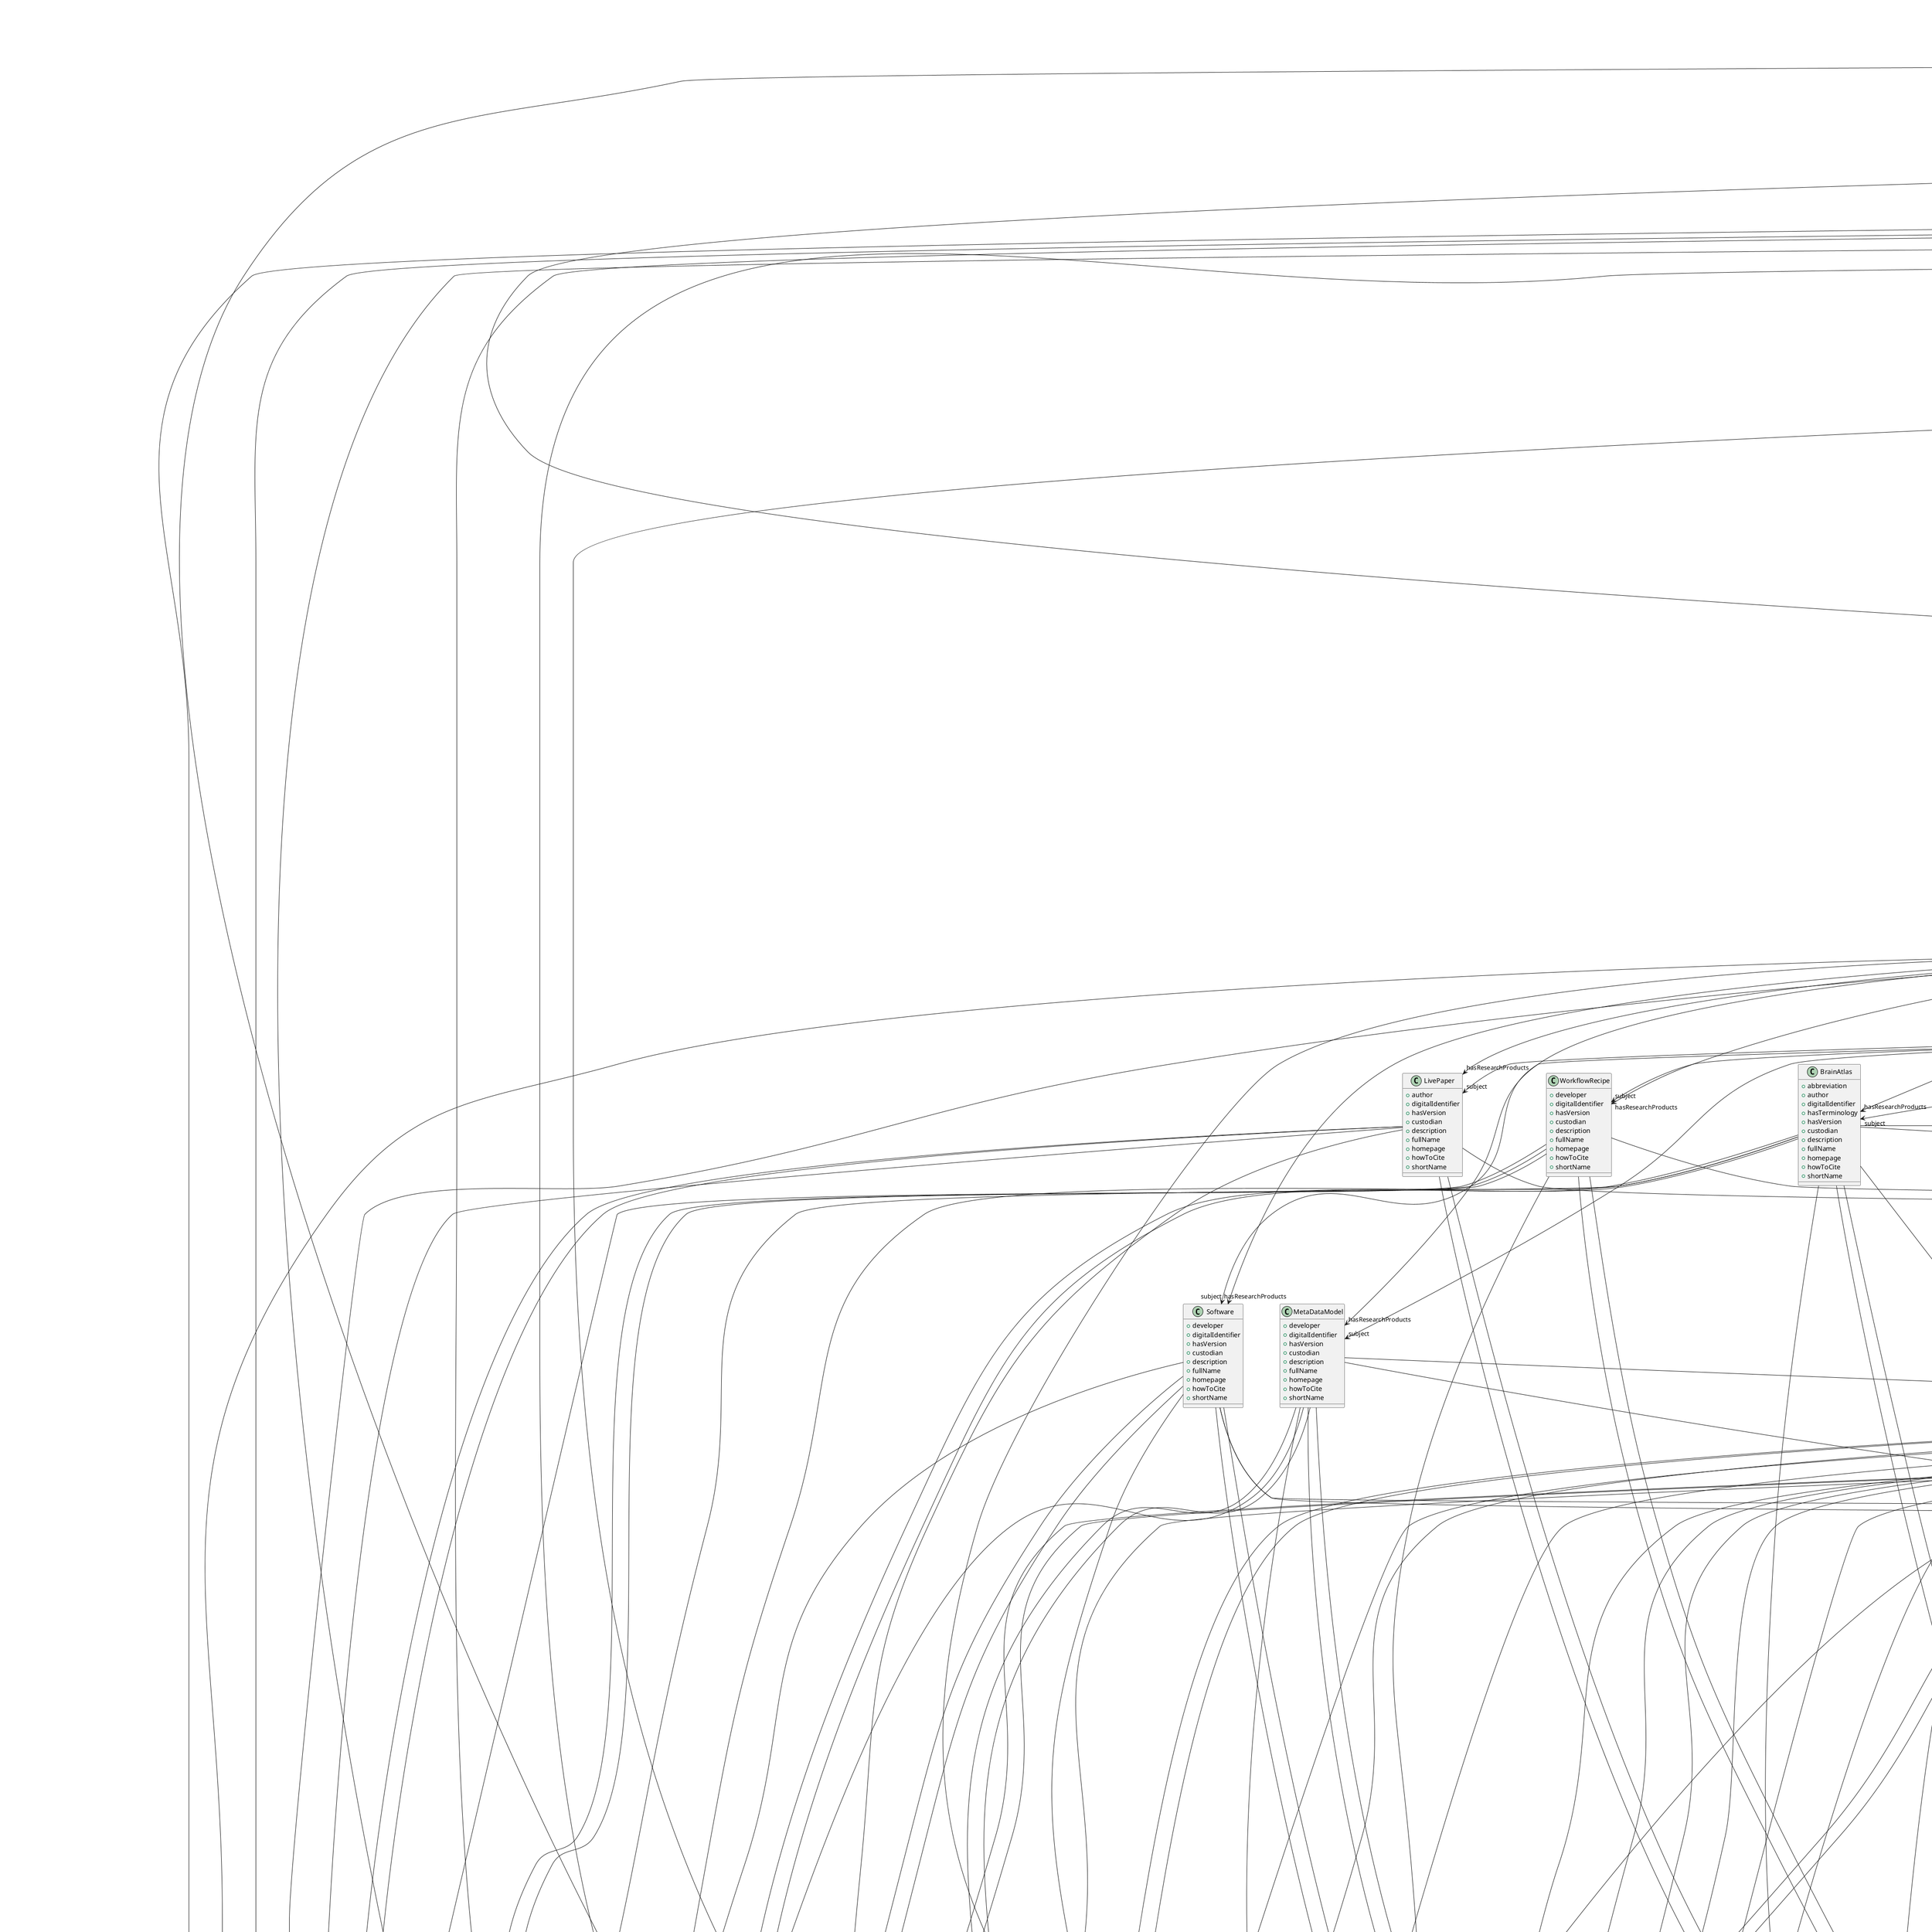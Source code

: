@startuml

class GeneticStrainType {
+definition
+description
+interlexIdentifier
+knowledgeSpaceLink
+name
+preferredOntologyIdentifier
+synonym

}


class Service {
+definition
+description
+interlexIdentifier
+knowledgeSpaceLink
+name
+preferredOntologyIdentifier
+synonym

}


class Disease {
+definition
+description
+interlexIdentifier
+knowledgeSpaceLink
+name
+preferredOntologyIdentifier
+synonym

}


class CriteriaQualityType {
+definition
+description
+interlexIdentifier
+knowledgeSpaceLink
+name
+preferredOntologyIdentifier
+synonym

}


class AnnotationType {
+definition
+description
+interlexIdentifier
+knowledgeSpaceLink
+name
+preferredOntologyIdentifier
+synonym

}


class TissueSampleAttribute {
+definition
+description
+interlexIdentifier
+knowledgeSpaceLink
+name
+preferredOntologyIdentifier
+synonym

}


class AnatomicalAxesOrientation {
+definition
+description
+interlexIdentifier
+knowledgeSpaceLink
+name
+preferredOntologyIdentifier
+synonym

}


class Species {
+definition
+description
+interlexIdentifier
+knowledgeSpaceLink
+name
+preferredOntologyIdentifier
+synonym

}


class AnatomicalPlane {
+definition
+description
+interlexIdentifier
+knowledgeSpaceLink
+name
+preferredOntologyIdentifier
+synonym

}


class FileRepositoryType {
+definition
+description
+interlexIdentifier
+knowledgeSpaceLink
+name
+preferredOntologyIdentifier
+synonym

}


class FileBundleGrouping {
+definition
+description
+interlexIdentifier
+knowledgeSpaceLink
+name
+preferredOntologyIdentifier
+synonym

}


class ModelAbstractionLevel {
+definition
+description
+interlexIdentifier
+knowledgeSpaceLink
+name
+preferredOntologyIdentifier
+synonym

}


class CranialWindowType {
+definition
+description
+interlexIdentifier
+knowledgeSpaceLink
+name
+preferredOntologyIdentifier
+synonym

}


class OperatingSystem {
+definition
+description
+interlexIdentifier
+knowledgeSpaceLink
+name
+preferredOntologyIdentifier
+synonym

}


class ModelScope {
+definition
+description
+interlexIdentifier
+knowledgeSpaceLink
+name
+preferredOntologyIdentifier
+synonym

}


class SetupType {
+definition
+description
+interlexIdentifier
+knowledgeSpaceLink
+name
+preferredOntologyIdentifier
+synonym

}


class ProgrammingLanguage {
+definition
+description
+interlexIdentifier
+knowledgeSpaceLink
+name
+preferredOntologyIdentifier
+synonym

}


class Language {
+definition
+description
+interlexIdentifier
+knowledgeSpaceLink
+name
+preferredOntologyIdentifier
+synonym

}


class DeviceType {
+definition
+description
+interlexIdentifier
+knowledgeSpaceLink
+name
+preferredOntologyIdentifier
+synonym

}


class SubcellularEntity {
+definition
+description
+interlexIdentifier
+knowledgeSpaceLink
+name
+preferredOntologyIdentifier
+synonym

}


class StimulationApproach {
+definition
+description
+interlexIdentifier
+knowledgeSpaceLink
+name
+preferredOntologyIdentifier
+synonym

}


class Handedness {
+definition
+description
+interlexIdentifier
+knowledgeSpaceLink
+name
+preferredOntologyIdentifier
+synonym

}


class QualitativeOverlap {
+definition
+description
+interlexIdentifier
+knowledgeSpaceLink
+name
+preferredOntologyIdentifier
+synonym

}


class Organ {
+definition
+description
+interlexIdentifier
+knowledgeSpaceLink
+name
+preferredOntologyIdentifier
+synonym

}


class UnitOfMeasurement {
+definition
+description
+interlexIdentifier
+knowledgeSpaceLink
+name
+preferredOntologyIdentifier
+synonym

}


class DifferenceMeasure {
+definition
+description
+interlexIdentifier
+knowledgeSpaceLink
+name
+preferredOntologyIdentifier
+synonym

}


class ActionStatusType {
+definition
+description
+interlexIdentifier
+knowledgeSpaceLink
+name
+preferredOntologyIdentifier
+synonym

}


class AgeCategory {
+definition
+description
+interlexIdentifier
+knowledgeSpaceLink
+name
+preferredOntologyIdentifier
+synonym

}


class PreparationType {
+definition
+description
+interlexIdentifier
+knowledgeSpaceLink
+name
+preferredOntologyIdentifier
+synonym

}


class EthicsAssessment {
+definition
+description
+interlexIdentifier
+knowledgeSpaceLink
+name
+preferredOntologyIdentifier
+synonym

}


class ProductAccessibility {
+definition
+description
+interlexIdentifier
+knowledgeSpaceLink
+name
+preferredOntologyIdentifier
+synonym

}


class Technique {
+definition
+description
+interlexIdentifier
+knowledgeSpaceLink
+name
+preferredOntologyIdentifier
+synonym

}


class FileUsageRole {
+definition
+description
+interlexIdentifier
+knowledgeSpaceLink
+name
+preferredOntologyIdentifier
+synonym

}


class MeasuredQuantity {
+definition
+description
+interlexIdentifier
+knowledgeSpaceLink
+name
+preferredOntologyIdentifier
+synonym

}


class UBERONParcellation {
+definition
+description
+interlexIdentifier
+knowledgeSpaceLink
+name
+preferredOntologyIdentifier
+synonym

}


class SoftwareApplicationCategory {
+definition
+description
+interlexIdentifier
+knowledgeSpaceLink
+name
+preferredOntologyIdentifier
+synonym

}


class TermSuggestion {
+addExistingTerminology
+suggestNewTerminology
+definition
+description
+interlexIdentifier
+knowledgeSpaceLink
+name
+preferredOntologyIdentifier
+synonym

}
TermSuggestion -d-> "addExistingTerminology" Terminology


class ChemicalMixtureType {
+definition
+description
+interlexIdentifier
+knowledgeSpaceLink
+name
+preferredOntologyIdentifier
+synonym

}


class OperatingDevice {
+definition
+description
+interlexIdentifier
+knowledgeSpaceLink
+name
+preferredOntologyIdentifier
+synonym

}


class DataType {
+definition
+description
+interlexIdentifier
+knowledgeSpaceLink
+name
+preferredOntologyIdentifier
+synonym

}


class PatchClampVariation {
+definition
+description
+interlexIdentifier
+knowledgeSpaceLink
+name
+preferredOntologyIdentifier
+synonym

}


class TypeOfUncertainty {
+definition
+description
+interlexIdentifier
+knowledgeSpaceLink
+name
+preferredOntologyIdentifier
+synonym

}


class TissueSampleType {
+definition
+description
+interlexIdentifier
+knowledgeSpaceLink
+name
+preferredOntologyIdentifier
+synonym

}


class CellType {
+definition
+description
+interlexIdentifier
+knowledgeSpaceLink
+name
+preferredOntologyIdentifier
+synonym

}


class BiologicalSex {
+definition
+description
+interlexIdentifier
+knowledgeSpaceLink
+name
+preferredOntologyIdentifier
+synonym

}


class SubjectAttribute {
+definition
+description
+interlexIdentifier
+knowledgeSpaceLink
+name
+preferredOntologyIdentifier
+synonym

}


class MolecularEntity {
+definition
+description
+interlexIdentifier
+knowledgeSpaceLink
+name
+preferredOntologyIdentifier
+synonym

}


class BiologicalOrder {
+definition
+description
+interlexIdentifier
+knowledgeSpaceLink
+name
+preferredOntologyIdentifier
+synonym

}


class MetaDataModelType {
+definition
+description
+interlexIdentifier
+knowledgeSpaceLink
+name
+preferredOntologyIdentifier
+synonym

}


class ExperimentalApproach {
+definition
+description
+interlexIdentifier
+knowledgeSpaceLink
+name
+preferredOntologyIdentifier
+synonym

}


class BreedingType {
+definition
+description
+interlexIdentifier
+knowledgeSpaceLink
+name
+preferredOntologyIdentifier
+synonym

}


class SemanticDataType {
+definition
+description
+interlexIdentifier
+knowledgeSpaceLink
+name
+preferredOntologyIdentifier
+synonym

}


class ContributionType {
+definition
+description
+interlexIdentifier
+knowledgeSpaceLink
+name
+preferredOntologyIdentifier
+synonym

}


class StimulusType {
+definition
+description
+interlexIdentifier
+knowledgeSpaceLink
+name
+preferredOntologyIdentifier
+synonym

}


class DiseaseModel {
+definition
+description
+interlexIdentifier
+knowledgeSpaceLink
+name
+preferredOntologyIdentifier
+synonym

}


class CellCultureType {
+definition
+description
+interlexIdentifier
+knowledgeSpaceLink
+name
+preferredOntologyIdentifier
+synonym

}


class SoftwareFeature {
+definition
+description
+interlexIdentifier
+knowledgeSpaceLink
+name
+preferredOntologyIdentifier
+synonym

}


class Laterality {
+definition
+description
+interlexIdentifier
+knowledgeSpaceLink
+name
+preferredOntologyIdentifier
+synonym

}


class Terminology {
+definition
+description
+interlexIdentifier
+knowledgeSpaceLink
+name
+preferredOntologyIdentifier
+synonym

}


class AtlasType {
+definition
+description
+interlexIdentifier
+knowledgeSpaceLink
+name
+preferredOntologyIdentifier
+synonym

}


class BrainAtlas {
+abbreviation
+author
+digitalIdentifier
+hasTerminology
+hasVersion
+custodian
+description
+fullName
+homepage
+howToCite
+shortName

}
BrainAtlas -d-> "author" Organization
BrainAtlas -d-> "author" Person
BrainAtlas -d-> "digitalIdentifier" DOI
BrainAtlas -d-> "digitalIdentifier" ISBN
BrainAtlas -d-> "digitalIdentifier" RRID
BrainAtlas -d-> "hasTerminology" ParcellationTerminology
BrainAtlas -d-> "hasVersion" BrainAtlasVersion
BrainAtlas -d-> "custodian" Organization
BrainAtlas -d-> "custodian" Person
BrainAtlas -d-> "homepage" URL


class ParcellationTerminology {
+definedIn
+hasEntity
+ontologyIdentifier

}
ParcellationTerminology -d-> "definedIn" File
ParcellationTerminology -d-> "hasEntity" ParcellationEntity


class ParcellationEntity {
+alternativeName
+definition
+hasParent
+hasVersion
+lookupLabel
+name
+ontologyIdentifier
+relatedUBERONTerm

}
ParcellationEntity -d-> "hasParent" ParcellationEntity
ParcellationEntity -d-> "hasVersion" ParcellationEntityVersion
ParcellationEntity -d-> "relatedUBERONTerm" UBERONParcellation


class ParcellationEntityVersion {
+additionalRemarks
+alternativeName
+correctedName
+hasAnnotation
+hasParent
+lookupLabel
+name
+ontologyIdentifier
+relationAssessment
+versionIdentifier
+versionInnovation

}
ParcellationEntityVersion -d-> "hasAnnotation" AtlasAnnotation
ParcellationEntityVersion -d-> "hasParent" ParcellationEntity
ParcellationEntityVersion -d-> "hasParent" ParcellationEntityVersion
ParcellationEntityVersion -d-> "relationAssessment" QualitativeRelationAssessment
ParcellationEntityVersion -d-> "relationAssessment" QuantitativeRelationAssessment


class CommonCoordinateSpace {
+anatomicalAxesOrientation
+axesOrigin
+defaultImage
+description
+digitalIdentifier
+fullName
+homepage
+howToCite
+nativeUnit
+ontologyIdentifier
+releaseDate
+shortName
+usedSpecimen
+versionIdentifier

}
CommonCoordinateSpace -d-> "anatomicalAxesOrientation" AnatomicalAxesOrientation
CommonCoordinateSpace -d-> "axesOrigin" QuantitativeValue
CommonCoordinateSpace -d-> "defaultImage" File
CommonCoordinateSpace -d-> "digitalIdentifier" DOI
CommonCoordinateSpace -d-> "digitalIdentifier" ISBN
CommonCoordinateSpace -d-> "digitalIdentifier" RRID
CommonCoordinateSpace -d-> "homepage" URL
CommonCoordinateSpace -d-> "nativeUnit" UnitOfMeasurement
CommonCoordinateSpace -d-> "usedSpecimen" Subject
CommonCoordinateSpace -d-> "usedSpecimen" SubjectGroup
CommonCoordinateSpace -d-> "usedSpecimen" TissueSample
CommonCoordinateSpace -d-> "usedSpecimen" TissueSampleCollection


class ParcellationTerminologyVersion {
+definedIn
+hasEntityVersion
+ontologyIdentifier

}
ParcellationTerminologyVersion -d-> "definedIn" File
ParcellationTerminologyVersion -d-> "hasEntityVersion" ParcellationEntityVersion


class AtlasAnnotation {
+annotationType
+bestViewPoint
+criteria
+criteriaQualityType
+displayColor
+inspiredBy
+internalIdentifier
+laterality
+visualizedIn

}
AtlasAnnotation -d-> "annotationType" AnnotationType
AtlasAnnotation -d-> "bestViewPoint" CoordinatePoint
AtlasAnnotation -d-> "criteria" ProtocolExecution
AtlasAnnotation -d-> "criteriaQualityType" CriteriaQualityType
AtlasAnnotation -d-> "inspiredBy" File
AtlasAnnotation -d-> "laterality" Laterality
AtlasAnnotation -d-> "visualizedIn" File


class BrainAtlasVersion {
+abbreviation
+atlasType
+author
+coordinateSpace
+digitalIdentifier
+hasTerminologyVersion
+isAlternativeVersionOf
+isNewVersionOf
+license
+ontologyIdentifier
+usedSpecimen
+accessibility
+copyright
+custodian
+description
+fullDocumentation
+fullName
+funding
+homepage
+howToCite
+keyword
+otherContribution
+relatedPublication
+releaseDate
+repository
+shortName
+supportChannel
+versionIdentifier
+versionInnovation

}
BrainAtlasVersion -d-> "atlasType" AtlasType
BrainAtlasVersion -d-> "author" Organization
BrainAtlasVersion -d-> "author" Person
BrainAtlasVersion -d-> "coordinateSpace" CommonCoordinateSpace
BrainAtlasVersion -d-> "digitalIdentifier" DOI
BrainAtlasVersion -d-> "digitalIdentifier" ISBN
BrainAtlasVersion -d-> "digitalIdentifier" RRID
BrainAtlasVersion -d-> "hasTerminologyVersion" ParcellationTerminologyVersion
BrainAtlasVersion -d-> "isAlternativeVersionOf" BrainAtlasVersion
BrainAtlasVersion -d-> "isNewVersionOf" BrainAtlasVersion
BrainAtlasVersion -d-> "license" License
BrainAtlasVersion -d-> "usedSpecimen" Subject
BrainAtlasVersion -d-> "usedSpecimen" SubjectGroup
BrainAtlasVersion -d-> "usedSpecimen" TissueSample
BrainAtlasVersion -d-> "usedSpecimen" TissueSampleCollection
BrainAtlasVersion -d-> "accessibility" ProductAccessibility
BrainAtlasVersion -d-> "copyright" Copyright
BrainAtlasVersion -d-> "custodian" Organization
BrainAtlasVersion -d-> "custodian" Person
BrainAtlasVersion -d-> "fullDocumentation" DOI
BrainAtlasVersion -d-> "fullDocumentation" File
BrainAtlasVersion -d-> "fullDocumentation" URL
BrainAtlasVersion -d-> "funding" Funding
BrainAtlasVersion -d-> "homepage" URL
BrainAtlasVersion -d-> "keyword" GeneticStrainType
BrainAtlasVersion -d-> "keyword" Service
BrainAtlasVersion -d-> "keyword" Disease
BrainAtlasVersion -d-> "keyword" CriteriaQualityType
BrainAtlasVersion -d-> "keyword" AnnotationType
BrainAtlasVersion -d-> "keyword" TissueSampleAttribute
BrainAtlasVersion -d-> "keyword" AnatomicalAxesOrientation
BrainAtlasVersion -d-> "keyword" Species
BrainAtlasVersion -d-> "keyword" AnatomicalPlane
BrainAtlasVersion -d-> "keyword" FileRepositoryType
BrainAtlasVersion -d-> "keyword" FileBundleGrouping
BrainAtlasVersion -d-> "keyword" ModelAbstractionLevel
BrainAtlasVersion -d-> "keyword" CranialWindowType
BrainAtlasVersion -d-> "keyword" OperatingSystem
BrainAtlasVersion -d-> "keyword" ModelScope
BrainAtlasVersion -d-> "keyword" SetupType
BrainAtlasVersion -d-> "keyword" ProgrammingLanguage
BrainAtlasVersion -d-> "keyword" Language
BrainAtlasVersion -d-> "keyword" DeviceType
BrainAtlasVersion -d-> "keyword" SubcellularEntity
BrainAtlasVersion -d-> "keyword" StimulationApproach
BrainAtlasVersion -d-> "keyword" Handedness
BrainAtlasVersion -d-> "keyword" QualitativeOverlap
BrainAtlasVersion -d-> "keyword" Organ
BrainAtlasVersion -d-> "keyword" UnitOfMeasurement
BrainAtlasVersion -d-> "keyword" DifferenceMeasure
BrainAtlasVersion -d-> "keyword" ActionStatusType
BrainAtlasVersion -d-> "keyword" AgeCategory
BrainAtlasVersion -d-> "keyword" PreparationType
BrainAtlasVersion -d-> "keyword" EthicsAssessment
BrainAtlasVersion -d-> "keyword" ProductAccessibility
BrainAtlasVersion -d-> "keyword" Technique
BrainAtlasVersion -d-> "keyword" FileUsageRole
BrainAtlasVersion -d-> "keyword" MeasuredQuantity
BrainAtlasVersion -d-> "keyword" UBERONParcellation
BrainAtlasVersion -d-> "keyword" SoftwareApplicationCategory
BrainAtlasVersion -d-> "keyword" TermSuggestion
BrainAtlasVersion -d-> "keyword" ChemicalMixtureType
BrainAtlasVersion -d-> "keyword" OperatingDevice
BrainAtlasVersion -d-> "keyword" DataType
BrainAtlasVersion -d-> "keyword" PatchClampVariation
BrainAtlasVersion -d-> "keyword" TypeOfUncertainty
BrainAtlasVersion -d-> "keyword" TissueSampleType
BrainAtlasVersion -d-> "keyword" CellType
BrainAtlasVersion -d-> "keyword" BiologicalSex
BrainAtlasVersion -d-> "keyword" SubjectAttribute
BrainAtlasVersion -d-> "keyword" MolecularEntity
BrainAtlasVersion -d-> "keyword" BiologicalOrder
BrainAtlasVersion -d-> "keyword" MetaDataModelType
BrainAtlasVersion -d-> "keyword" ExperimentalApproach
BrainAtlasVersion -d-> "keyword" BreedingType
BrainAtlasVersion -d-> "keyword" SemanticDataType
BrainAtlasVersion -d-> "keyword" ContributionType
BrainAtlasVersion -d-> "keyword" StimulusType
BrainAtlasVersion -d-> "keyword" DiseaseModel
BrainAtlasVersion -d-> "keyword" CellCultureType
BrainAtlasVersion -d-> "keyword" SoftwareFeature
BrainAtlasVersion -d-> "keyword" Laterality
BrainAtlasVersion -d-> "keyword" Terminology
BrainAtlasVersion -d-> "keyword" AtlasType
BrainAtlasVersion -d-> "otherContribution" Contribution
BrainAtlasVersion -d-> "relatedPublication" DOI
BrainAtlasVersion -d-> "relatedPublication" ISBN
BrainAtlasVersion -d-> "relatedPublication" HANDLE
BrainAtlasVersion -d-> "repository" FileRepository


class QuantitativeRelationAssessment {
+criteria
+inRelationTo
+quantitativeOverlap

}
QuantitativeRelationAssessment -d-> "criteria" ProtocolExecution
QuantitativeRelationAssessment -d-> "inRelationTo" ParcellationEntityVersion
QuantitativeRelationAssessment -d-> "quantitativeOverlap" QuantitativeValue
QuantitativeRelationAssessment -d-> "quantitativeOverlap" QuantitativeValueRange


class CoordinatePoint {
+coordinates
+coordinateSpace

}
CoordinatePoint -d-> "coordinates" QuantitativeValue
CoordinatePoint -d-> "coordinateSpace" CommonCoordinateSpace
CoordinatePoint -d-> "coordinateSpace" CustomCoordinateSpace


class AnatomicalTargetPosition {
+anatomicalTarget
+targetIdentificationType
+coordinates
+additionalRemarks
+lookupLabel

}
AnatomicalTargetPosition -d-> "anatomicalTarget" ParcellationEntity
AnatomicalTargetPosition -d-> "anatomicalTarget" ParcellationEntityVersion
AnatomicalTargetPosition -d-> "anatomicalTarget" CustomAnatomicalEntity
AnatomicalTargetPosition -d-> "anatomicalTarget" CellType
AnatomicalTargetPosition -d-> "anatomicalTarget" UBERONParcellation
AnatomicalTargetPosition -d-> "targetIdentificationType" AnatomicalIdentificationType
AnatomicalTargetPosition -d-> "coordinates" CoordinatePoint


class QualitativeRelationAssessment {
+criteria
+inRelationTo
+qualitativeOverlap

}
QualitativeRelationAssessment -d-> "criteria" ProtocolExecution
QualitativeRelationAssessment -d-> "inRelationTo" CustomAnatomicalEntity
QualitativeRelationAssessment -d-> "inRelationTo" ParcellationEntity
QualitativeRelationAssessment -d-> "inRelationTo" ParcellationEntityVersion
QualitativeRelationAssessment -d-> "qualitativeOverlap" QualitativeOverlap


class CustomAnnotation {
+annotationType
+bestViewPoint
+coordinateSpace
+criteria
+criteriaQualityType
+displayColor
+inspiredBy
+internalIdentifier
+laterality
+visualizedIn

}
CustomAnnotation -d-> "annotationType" AnnotationType
CustomAnnotation -d-> "bestViewPoint" CoordinatePoint
CustomAnnotation -d-> "coordinateSpace" CommonCoordinateSpace
CustomAnnotation -d-> "coordinateSpace" CustomCoordinateSpace
CustomAnnotation -d-> "criteria" ProtocolExecution
CustomAnnotation -d-> "criteriaQualityType" CriteriaQualityType
CustomAnnotation -d-> "inspiredBy" File
CustomAnnotation -d-> "laterality" Laterality
CustomAnnotation -d-> "visualizedIn" File


class CustomAnatomicalEntity {
+hasAnnotation
+name
+relatedUBERONTerm
+relationAssessment

}
CustomAnatomicalEntity -d-> "hasAnnotation" CustomAnnotation
CustomAnatomicalEntity -d-> "relatedUBERONTerm" UBERONParcellation
CustomAnatomicalEntity -d-> "relationAssessment" QualitativeRelationAssessment
CustomAnatomicalEntity -d-> "relationAssessment" QuantitativeRelationAssessment


class CustomCoordinateSpace {
+anatomicalAxesOrientation
+axesOrigin
+defaultImage
+name
+nativeUnit

}
CustomCoordinateSpace -d-> "anatomicalAxesOrientation" AnatomicalAxesOrientation
CustomCoordinateSpace -d-> "axesOrigin" QuantitativeValue
CustomCoordinateSpace -d-> "defaultImage" File
CustomCoordinateSpace -d-> "nativeUnit" UnitOfMeasurement


class Rectangle {
+length
+width

}
Rectangle -d-> "length" QuantitativeValue
Rectangle -d-> "width" QuantitativeValue


class Ellipse {
+semiMinorAxis
+semiMajorAxis

}
Ellipse -d-> "semiMinorAxis" QuantitativeValue
Ellipse -d-> "semiMajorAxis" QuantitativeValue


class Circle {
+radius

}
Circle -d-> "radius" QuantitativeValue


class ORCID {
+identifier

}


class DOI {
+identifier

}


class QuantitativeValueRange {
+maxValue
+maxValueUnit
+minValue
+minValueUnit

}
QuantitativeValueRange -d-> "maxValueUnit" UnitOfMeasurement
QuantitativeValueRange -d-> "minValueUnit" UnitOfMeasurement


class RORID {
+identifier

}


class GRIDID {
+identifier

}


class URL {
+URL

}


class Comment {
+commenter
+content
+subject
+timestamp

}
Comment -d-> "commenter" Person
Comment -d-> "subject" BrainAtlas
Comment -d-> "subject" BrainAtlasVersion
Comment -d-> "subject" MetaDataModel
Comment -d-> "subject" DatasetVersion
Comment -d-> "subject" Dataset
Comment -d-> "subject" Software
Comment -d-> "subject" SoftwareVersion
Comment -d-> "subject" ModelVersion
Comment -d-> "subject" Model
Comment -d-> "subject" MetaDataModelVersion
Comment -d-> "subject" WorkflowRecipe
Comment -d-> "subject" ValidationTestVersion
Comment -d-> "subject" WorkflowRecipeVersion
Comment -d-> "subject" ValidationTest
Comment -d-> "subject" LivePaperVersion
Comment -d-> "subject" LivePaper


class SWHID {
+identifier

}


class HANDLE {
+identifier

}


class QuantitativeValue {
+value
+uncertainty
+typeOfUncertainty
+unit

}
QuantitativeValue -d-> "typeOfUncertainty" TypeOfUncertainty
QuantitativeValue -d-> "unit" UnitOfMeasurement


class Funding {
+acknowledgement
+awardNumber
+awardTitle
+funder

}
Funding -d-> "funder" Organization
Funding -d-> "funder" Person


class StockNumber {
+identifier
+vendor

}
StockNumber -d-> "vendor" Organization


class ISBN {
+identifier

}


class RRID {
+identifier

}


class QuantitativeValueArray {
+values
+negativeUncertainties
+positiveUncertainties
+typeOfUncertainty
+unit

}
QuantitativeValueArray -d-> "typeOfUncertainty" TypeOfUncertainty
QuantitativeValueArray -d-> "unit" UnitOfMeasurement


class ISSN {
+identifier

}


class Setup {
+name
+location
+setupType
+description
+manufacturer
+components

}
Setup -d-> "setupType" SetupType
Setup -d-> "manufacturer" Organization
Setup -d-> "manufacturer" Person
Setup -d-> "components" Setup
Setup -d-> "components" SoftwareVersion


class MetaDataModel {
+developer
+digitalIdentifier
+hasVersion
+custodian
+description
+fullName
+homepage
+howToCite
+shortName

}
MetaDataModel -d-> "developer" Organization
MetaDataModel -d-> "developer" Person
MetaDataModel -d-> "digitalIdentifier" DOI
MetaDataModel -d-> "digitalIdentifier" SWHID
MetaDataModel -d-> "hasVersion" MetaDataModelVersion
MetaDataModel -d-> "custodian" Organization
MetaDataModel -d-> "custodian" Person
MetaDataModel -d-> "homepage" URL


class DatasetVersion {
+author
+behavioralProtocol
+digitalIdentifier
+ethicsAssessment
+experimentalApproach
+inputData
+isAlternativeVersionOf
+isNewVersionOf
+license
+preparationDesign
+studiedSpecimen
+technique
+dataType
+studyTarget
+accessibility
+copyright
+custodian
+description
+fullDocumentation
+fullName
+funding
+homepage
+howToCite
+keyword
+otherContribution
+relatedPublication
+releaseDate
+repository
+shortName
+supportChannel
+versionIdentifier
+versionInnovation

}
DatasetVersion -d-> "author" Organization
DatasetVersion -d-> "author" Person
DatasetVersion -d-> "behavioralProtocol" BehavioralProtocol
DatasetVersion -d-> "digitalIdentifier" DOI
DatasetVersion -d-> "ethicsAssessment" EthicsAssessment
DatasetVersion -d-> "experimentalApproach" ExperimentalApproach
DatasetVersion -d-> "inputData" DOI
DatasetVersion -d-> "inputData" File
DatasetVersion -d-> "inputData" FileBundle
DatasetVersion -d-> "inputData" URL
DatasetVersion -d-> "inputData" BrainAtlasVersion
DatasetVersion -d-> "inputData" CommonCoordinateSpace
DatasetVersion -d-> "isAlternativeVersionOf" DatasetVersion
DatasetVersion -d-> "isNewVersionOf" DatasetVersion
DatasetVersion -d-> "license" License
DatasetVersion -d-> "preparationDesign" PreparationType
DatasetVersion -d-> "studiedSpecimen" Subject
DatasetVersion -d-> "studiedSpecimen" SubjectGroup
DatasetVersion -d-> "studiedSpecimen" TissueSample
DatasetVersion -d-> "studiedSpecimen" TissueSampleCollection
DatasetVersion -d-> "technique" Technique
DatasetVersion -d-> "dataType" SemanticDataType
DatasetVersion -d-> "studyTarget" ParcellationEntity
DatasetVersion -d-> "studyTarget" ParcellationEntityVersion
DatasetVersion -d-> "studyTarget" CustomAnatomicalEntity
DatasetVersion -d-> "studyTarget" GeneticStrainType
DatasetVersion -d-> "studyTarget" Disease
DatasetVersion -d-> "studyTarget" Species
DatasetVersion -d-> "studyTarget" SubcellularEntity
DatasetVersion -d-> "studyTarget" Handedness
DatasetVersion -d-> "studyTarget" Organ
DatasetVersion -d-> "studyTarget" UBERONParcellation
DatasetVersion -d-> "studyTarget" TermSuggestion
DatasetVersion -d-> "studyTarget" CellType
DatasetVersion -d-> "studyTarget" BiologicalSex
DatasetVersion -d-> "studyTarget" MolecularEntity
DatasetVersion -d-> "studyTarget" BiologicalOrder
DatasetVersion -d-> "studyTarget" BreedingType
DatasetVersion -d-> "studyTarget" DiseaseModel
DatasetVersion -d-> "studyTarget" CellCultureType
DatasetVersion -d-> "accessibility" ProductAccessibility
DatasetVersion -d-> "copyright" Copyright
DatasetVersion -d-> "custodian" Organization
DatasetVersion -d-> "custodian" Person
DatasetVersion -d-> "fullDocumentation" DOI
DatasetVersion -d-> "fullDocumentation" File
DatasetVersion -d-> "fullDocumentation" URL
DatasetVersion -d-> "funding" Funding
DatasetVersion -d-> "homepage" URL
DatasetVersion -d-> "keyword" GeneticStrainType
DatasetVersion -d-> "keyword" Service
DatasetVersion -d-> "keyword" Disease
DatasetVersion -d-> "keyword" CriteriaQualityType
DatasetVersion -d-> "keyword" AnnotationType
DatasetVersion -d-> "keyword" TissueSampleAttribute
DatasetVersion -d-> "keyword" AnatomicalAxesOrientation
DatasetVersion -d-> "keyword" Species
DatasetVersion -d-> "keyword" AnatomicalPlane
DatasetVersion -d-> "keyword" FileRepositoryType
DatasetVersion -d-> "keyword" FileBundleGrouping
DatasetVersion -d-> "keyword" ModelAbstractionLevel
DatasetVersion -d-> "keyword" CranialWindowType
DatasetVersion -d-> "keyword" OperatingSystem
DatasetVersion -d-> "keyword" ModelScope
DatasetVersion -d-> "keyword" SetupType
DatasetVersion -d-> "keyword" ProgrammingLanguage
DatasetVersion -d-> "keyword" Language
DatasetVersion -d-> "keyword" DeviceType
DatasetVersion -d-> "keyword" SubcellularEntity
DatasetVersion -d-> "keyword" StimulationApproach
DatasetVersion -d-> "keyword" Handedness
DatasetVersion -d-> "keyword" QualitativeOverlap
DatasetVersion -d-> "keyword" Organ
DatasetVersion -d-> "keyword" UnitOfMeasurement
DatasetVersion -d-> "keyword" DifferenceMeasure
DatasetVersion -d-> "keyword" ActionStatusType
DatasetVersion -d-> "keyword" AgeCategory
DatasetVersion -d-> "keyword" PreparationType
DatasetVersion -d-> "keyword" EthicsAssessment
DatasetVersion -d-> "keyword" ProductAccessibility
DatasetVersion -d-> "keyword" Technique
DatasetVersion -d-> "keyword" FileUsageRole
DatasetVersion -d-> "keyword" MeasuredQuantity
DatasetVersion -d-> "keyword" UBERONParcellation
DatasetVersion -d-> "keyword" SoftwareApplicationCategory
DatasetVersion -d-> "keyword" TermSuggestion
DatasetVersion -d-> "keyword" ChemicalMixtureType
DatasetVersion -d-> "keyword" OperatingDevice
DatasetVersion -d-> "keyword" DataType
DatasetVersion -d-> "keyword" PatchClampVariation
DatasetVersion -d-> "keyword" TypeOfUncertainty
DatasetVersion -d-> "keyword" TissueSampleType
DatasetVersion -d-> "keyword" CellType
DatasetVersion -d-> "keyword" BiologicalSex
DatasetVersion -d-> "keyword" SubjectAttribute
DatasetVersion -d-> "keyword" MolecularEntity
DatasetVersion -d-> "keyword" BiologicalOrder
DatasetVersion -d-> "keyword" MetaDataModelType
DatasetVersion -d-> "keyword" ExperimentalApproach
DatasetVersion -d-> "keyword" BreedingType
DatasetVersion -d-> "keyword" SemanticDataType
DatasetVersion -d-> "keyword" ContributionType
DatasetVersion -d-> "keyword" StimulusType
DatasetVersion -d-> "keyword" DiseaseModel
DatasetVersion -d-> "keyword" CellCultureType
DatasetVersion -d-> "keyword" SoftwareFeature
DatasetVersion -d-> "keyword" Laterality
DatasetVersion -d-> "keyword" Terminology
DatasetVersion -d-> "keyword" AtlasType
DatasetVersion -d-> "otherContribution" Contribution
DatasetVersion -d-> "relatedPublication" DOI
DatasetVersion -d-> "relatedPublication" ISBN
DatasetVersion -d-> "relatedPublication" HANDLE
DatasetVersion -d-> "repository" FileRepository


class Dataset {
+author
+digitalIdentifier
+hasVersion
+custodian
+description
+fullName
+homepage
+howToCite
+shortName

}
Dataset -d-> "author" Organization
Dataset -d-> "author" Person
Dataset -d-> "digitalIdentifier" DOI
Dataset -d-> "hasVersion" DatasetVersion
Dataset -d-> "custodian" Organization
Dataset -d-> "custodian" Person
Dataset -d-> "homepage" URL


class Software {
+developer
+digitalIdentifier
+hasVersion
+custodian
+description
+fullName
+homepage
+howToCite
+shortName

}
Software -d-> "developer" Organization
Software -d-> "developer" Person
Software -d-> "digitalIdentifier" DOI
Software -d-> "digitalIdentifier" SWHID
Software -d-> "hasVersion" SoftwareVersion
Software -d-> "custodian" Organization
Software -d-> "custodian" Person
Software -d-> "homepage" URL


class Project {
+description
+fullName
+hasResearchProducts
+homepage
+coordinator
+shortName

}
Project -d-> "hasResearchProducts" BrainAtlas
Project -d-> "hasResearchProducts" BrainAtlasVersion
Project -d-> "hasResearchProducts" MetaDataModel
Project -d-> "hasResearchProducts" DatasetVersion
Project -d-> "hasResearchProducts" Dataset
Project -d-> "hasResearchProducts" Software
Project -d-> "hasResearchProducts" SoftwareVersion
Project -d-> "hasResearchProducts" ModelVersion
Project -d-> "hasResearchProducts" Model
Project -d-> "hasResearchProducts" MetaDataModelVersion
Project -d-> "hasResearchProducts" WorkflowRecipe
Project -d-> "hasResearchProducts" ValidationTestVersion
Project -d-> "hasResearchProducts" WorkflowRecipeVersion
Project -d-> "hasResearchProducts" ValidationTest
Project -d-> "hasResearchProducts" LivePaperVersion
Project -d-> "hasResearchProducts" LivePaper
Project -d-> "homepage" URL
Project -d-> "coordinator" Organization
Project -d-> "coordinator" Person


class SoftwareVersion {
+applicationCategory
+developer
+device
+digitalIdentifier
+feature
+requirement
+inputFormat
+isAlternativeVersionOf
+isNewVersionOf
+language
+license
+operatingSystem
+outputFormat
+programmingLanguage
+accessibility
+copyright
+custodian
+description
+fullDocumentation
+fullName
+funding
+homepage
+howToCite
+keyword
+otherContribution
+relatedPublication
+releaseDate
+repository
+shortName
+supportChannel
+versionIdentifier
+versionInnovation

}
SoftwareVersion -d-> "applicationCategory" SoftwareApplicationCategory
SoftwareVersion -d-> "developer" Organization
SoftwareVersion -d-> "developer" Person
SoftwareVersion -d-> "device" OperatingDevice
SoftwareVersion -d-> "digitalIdentifier" DOI
SoftwareVersion -d-> "digitalIdentifier" SWHID
SoftwareVersion -d-> "feature" SoftwareFeature
SoftwareVersion -d-> "inputFormat" ContentType
SoftwareVersion -d-> "isAlternativeVersionOf" SoftwareVersion
SoftwareVersion -d-> "isNewVersionOf" SoftwareVersion
SoftwareVersion -d-> "language" Language
SoftwareVersion -d-> "license" License
SoftwareVersion -d-> "operatingSystem" OperatingSystem
SoftwareVersion -d-> "outputFormat" ContentType
SoftwareVersion -d-> "programmingLanguage" ProgrammingLanguage
SoftwareVersion -d-> "accessibility" ProductAccessibility
SoftwareVersion -d-> "copyright" Copyright
SoftwareVersion -d-> "custodian" Organization
SoftwareVersion -d-> "custodian" Person
SoftwareVersion -d-> "fullDocumentation" DOI
SoftwareVersion -d-> "fullDocumentation" File
SoftwareVersion -d-> "fullDocumentation" URL
SoftwareVersion -d-> "funding" Funding
SoftwareVersion -d-> "homepage" URL
SoftwareVersion -d-> "keyword" GeneticStrainType
SoftwareVersion -d-> "keyword" Service
SoftwareVersion -d-> "keyword" Disease
SoftwareVersion -d-> "keyword" CriteriaQualityType
SoftwareVersion -d-> "keyword" AnnotationType
SoftwareVersion -d-> "keyword" TissueSampleAttribute
SoftwareVersion -d-> "keyword" AnatomicalAxesOrientation
SoftwareVersion -d-> "keyword" Species
SoftwareVersion -d-> "keyword" AnatomicalPlane
SoftwareVersion -d-> "keyword" FileRepositoryType
SoftwareVersion -d-> "keyword" FileBundleGrouping
SoftwareVersion -d-> "keyword" ModelAbstractionLevel
SoftwareVersion -d-> "keyword" CranialWindowType
SoftwareVersion -d-> "keyword" OperatingSystem
SoftwareVersion -d-> "keyword" ModelScope
SoftwareVersion -d-> "keyword" SetupType
SoftwareVersion -d-> "keyword" ProgrammingLanguage
SoftwareVersion -d-> "keyword" Language
SoftwareVersion -d-> "keyword" DeviceType
SoftwareVersion -d-> "keyword" SubcellularEntity
SoftwareVersion -d-> "keyword" StimulationApproach
SoftwareVersion -d-> "keyword" Handedness
SoftwareVersion -d-> "keyword" QualitativeOverlap
SoftwareVersion -d-> "keyword" Organ
SoftwareVersion -d-> "keyword" UnitOfMeasurement
SoftwareVersion -d-> "keyword" DifferenceMeasure
SoftwareVersion -d-> "keyword" ActionStatusType
SoftwareVersion -d-> "keyword" AgeCategory
SoftwareVersion -d-> "keyword" PreparationType
SoftwareVersion -d-> "keyword" EthicsAssessment
SoftwareVersion -d-> "keyword" ProductAccessibility
SoftwareVersion -d-> "keyword" Technique
SoftwareVersion -d-> "keyword" FileUsageRole
SoftwareVersion -d-> "keyword" MeasuredQuantity
SoftwareVersion -d-> "keyword" UBERONParcellation
SoftwareVersion -d-> "keyword" SoftwareApplicationCategory
SoftwareVersion -d-> "keyword" TermSuggestion
SoftwareVersion -d-> "keyword" ChemicalMixtureType
SoftwareVersion -d-> "keyword" OperatingDevice
SoftwareVersion -d-> "keyword" DataType
SoftwareVersion -d-> "keyword" PatchClampVariation
SoftwareVersion -d-> "keyword" TypeOfUncertainty
SoftwareVersion -d-> "keyword" TissueSampleType
SoftwareVersion -d-> "keyword" CellType
SoftwareVersion -d-> "keyword" BiologicalSex
SoftwareVersion -d-> "keyword" SubjectAttribute
SoftwareVersion -d-> "keyword" MolecularEntity
SoftwareVersion -d-> "keyword" BiologicalOrder
SoftwareVersion -d-> "keyword" MetaDataModelType
SoftwareVersion -d-> "keyword" ExperimentalApproach
SoftwareVersion -d-> "keyword" BreedingType
SoftwareVersion -d-> "keyword" SemanticDataType
SoftwareVersion -d-> "keyword" ContributionType
SoftwareVersion -d-> "keyword" StimulusType
SoftwareVersion -d-> "keyword" DiseaseModel
SoftwareVersion -d-> "keyword" CellCultureType
SoftwareVersion -d-> "keyword" SoftwareFeature
SoftwareVersion -d-> "keyword" Laterality
SoftwareVersion -d-> "keyword" Terminology
SoftwareVersion -d-> "keyword" AtlasType
SoftwareVersion -d-> "otherContribution" Contribution
SoftwareVersion -d-> "relatedPublication" DOI
SoftwareVersion -d-> "relatedPublication" ISBN
SoftwareVersion -d-> "relatedPublication" HANDLE
SoftwareVersion -d-> "repository" FileRepository


class ModelVersion {
+developer
+digitalIdentifier
+format
+inputData
+isAlternativeVersionOf
+isNewVersionOf
+license
+outputData
+accessibility
+copyright
+custodian
+description
+fullDocumentation
+fullName
+funding
+homepage
+howToCite
+keyword
+otherContribution
+relatedPublication
+releaseDate
+repository
+shortName
+supportChannel
+versionIdentifier
+versionInnovation

}
ModelVersion -d-> "developer" Organization
ModelVersion -d-> "developer" Person
ModelVersion -d-> "digitalIdentifier" DOI
ModelVersion -d-> "digitalIdentifier" SWHID
ModelVersion -d-> "format" ContentType
ModelVersion -d-> "inputData" DOI
ModelVersion -d-> "inputData" File
ModelVersion -d-> "inputData" FileBundle
ModelVersion -d-> "inputData" URL
ModelVersion -d-> "isAlternativeVersionOf" ModelVersion
ModelVersion -d-> "isNewVersionOf" ModelVersion
ModelVersion -d-> "license" License
ModelVersion -d-> "outputData" DOI
ModelVersion -d-> "outputData" File
ModelVersion -d-> "outputData" FileBundle
ModelVersion -d-> "outputData" URL
ModelVersion -d-> "accessibility" ProductAccessibility
ModelVersion -d-> "copyright" Copyright
ModelVersion -d-> "custodian" Organization
ModelVersion -d-> "custodian" Person
ModelVersion -d-> "fullDocumentation" DOI
ModelVersion -d-> "fullDocumentation" File
ModelVersion -d-> "fullDocumentation" URL
ModelVersion -d-> "funding" Funding
ModelVersion -d-> "homepage" URL
ModelVersion -d-> "keyword" GeneticStrainType
ModelVersion -d-> "keyword" Service
ModelVersion -d-> "keyword" Disease
ModelVersion -d-> "keyword" CriteriaQualityType
ModelVersion -d-> "keyword" AnnotationType
ModelVersion -d-> "keyword" TissueSampleAttribute
ModelVersion -d-> "keyword" AnatomicalAxesOrientation
ModelVersion -d-> "keyword" Species
ModelVersion -d-> "keyword" AnatomicalPlane
ModelVersion -d-> "keyword" FileRepositoryType
ModelVersion -d-> "keyword" FileBundleGrouping
ModelVersion -d-> "keyword" ModelAbstractionLevel
ModelVersion -d-> "keyword" CranialWindowType
ModelVersion -d-> "keyword" OperatingSystem
ModelVersion -d-> "keyword" ModelScope
ModelVersion -d-> "keyword" SetupType
ModelVersion -d-> "keyword" ProgrammingLanguage
ModelVersion -d-> "keyword" Language
ModelVersion -d-> "keyword" DeviceType
ModelVersion -d-> "keyword" SubcellularEntity
ModelVersion -d-> "keyword" StimulationApproach
ModelVersion -d-> "keyword" Handedness
ModelVersion -d-> "keyword" QualitativeOverlap
ModelVersion -d-> "keyword" Organ
ModelVersion -d-> "keyword" UnitOfMeasurement
ModelVersion -d-> "keyword" DifferenceMeasure
ModelVersion -d-> "keyword" ActionStatusType
ModelVersion -d-> "keyword" AgeCategory
ModelVersion -d-> "keyword" PreparationType
ModelVersion -d-> "keyword" EthicsAssessment
ModelVersion -d-> "keyword" ProductAccessibility
ModelVersion -d-> "keyword" Technique
ModelVersion -d-> "keyword" FileUsageRole
ModelVersion -d-> "keyword" MeasuredQuantity
ModelVersion -d-> "keyword" UBERONParcellation
ModelVersion -d-> "keyword" SoftwareApplicationCategory
ModelVersion -d-> "keyword" TermSuggestion
ModelVersion -d-> "keyword" ChemicalMixtureType
ModelVersion -d-> "keyword" OperatingDevice
ModelVersion -d-> "keyword" DataType
ModelVersion -d-> "keyword" PatchClampVariation
ModelVersion -d-> "keyword" TypeOfUncertainty
ModelVersion -d-> "keyword" TissueSampleType
ModelVersion -d-> "keyword" CellType
ModelVersion -d-> "keyword" BiologicalSex
ModelVersion -d-> "keyword" SubjectAttribute
ModelVersion -d-> "keyword" MolecularEntity
ModelVersion -d-> "keyword" BiologicalOrder
ModelVersion -d-> "keyword" MetaDataModelType
ModelVersion -d-> "keyword" ExperimentalApproach
ModelVersion -d-> "keyword" BreedingType
ModelVersion -d-> "keyword" SemanticDataType
ModelVersion -d-> "keyword" ContributionType
ModelVersion -d-> "keyword" StimulusType
ModelVersion -d-> "keyword" DiseaseModel
ModelVersion -d-> "keyword" CellCultureType
ModelVersion -d-> "keyword" SoftwareFeature
ModelVersion -d-> "keyword" Laterality
ModelVersion -d-> "keyword" Terminology
ModelVersion -d-> "keyword" AtlasType
ModelVersion -d-> "otherContribution" Contribution
ModelVersion -d-> "relatedPublication" DOI
ModelVersion -d-> "relatedPublication" ISBN
ModelVersion -d-> "relatedPublication" HANDLE
ModelVersion -d-> "repository" FileRepository


class Model {
+abstractionLevel
+developer
+digitalIdentifier
+hasVersion
+scope
+studyTarget
+custodian
+description
+fullName
+homepage
+howToCite
+shortName

}
Model -d-> "abstractionLevel" ModelAbstractionLevel
Model -d-> "developer" Organization
Model -d-> "developer" Person
Model -d-> "digitalIdentifier" DOI
Model -d-> "digitalIdentifier" SWHID
Model -d-> "hasVersion" ModelVersion
Model -d-> "scope" ModelScope
Model -d-> "studyTarget" ParcellationEntity
Model -d-> "studyTarget" ParcellationEntityVersion
Model -d-> "studyTarget" CustomAnatomicalEntity
Model -d-> "studyTarget" GeneticStrainType
Model -d-> "studyTarget" Disease
Model -d-> "studyTarget" Species
Model -d-> "studyTarget" SubcellularEntity
Model -d-> "studyTarget" Handedness
Model -d-> "studyTarget" Organ
Model -d-> "studyTarget" UBERONParcellation
Model -d-> "studyTarget" TermSuggestion
Model -d-> "studyTarget" CellType
Model -d-> "studyTarget" BiologicalSex
Model -d-> "studyTarget" MolecularEntity
Model -d-> "studyTarget" BiologicalOrder
Model -d-> "studyTarget" BreedingType
Model -d-> "studyTarget" DiseaseModel
Model -d-> "studyTarget" CellCultureType
Model -d-> "custodian" Organization
Model -d-> "custodian" Person
Model -d-> "homepage" URL


class MetaDataModelVersion {
+developer
+digitalIdentifier
+isAlternativeVersionOf
+isNewVersionOf
+license
+serializationFormat
+specificationFormat
+type
+accessibility
+copyright
+custodian
+description
+fullDocumentation
+fullName
+funding
+homepage
+howToCite
+keyword
+otherContribution
+relatedPublication
+releaseDate
+repository
+shortName
+supportChannel
+versionIdentifier
+versionInnovation

}
MetaDataModelVersion -d-> "developer" Organization
MetaDataModelVersion -d-> "developer" Person
MetaDataModelVersion -d-> "digitalIdentifier" DOI
MetaDataModelVersion -d-> "digitalIdentifier" SWHID
MetaDataModelVersion -d-> "isAlternativeVersionOf" MetaDataModelVersion
MetaDataModelVersion -d-> "isNewVersionOf" MetaDataModelVersion
MetaDataModelVersion -d-> "license" License
MetaDataModelVersion -d-> "serializationFormat" ContentType
MetaDataModelVersion -d-> "specificationFormat" ContentType
MetaDataModelVersion -d-> "type" MetaDataModelType
MetaDataModelVersion -d-> "accessibility" ProductAccessibility
MetaDataModelVersion -d-> "copyright" Copyright
MetaDataModelVersion -d-> "custodian" Organization
MetaDataModelVersion -d-> "custodian" Person
MetaDataModelVersion -d-> "fullDocumentation" DOI
MetaDataModelVersion -d-> "fullDocumentation" File
MetaDataModelVersion -d-> "fullDocumentation" URL
MetaDataModelVersion -d-> "funding" Funding
MetaDataModelVersion -d-> "homepage" URL
MetaDataModelVersion -d-> "keyword" GeneticStrainType
MetaDataModelVersion -d-> "keyword" Service
MetaDataModelVersion -d-> "keyword" Disease
MetaDataModelVersion -d-> "keyword" CriteriaQualityType
MetaDataModelVersion -d-> "keyword" AnnotationType
MetaDataModelVersion -d-> "keyword" TissueSampleAttribute
MetaDataModelVersion -d-> "keyword" AnatomicalAxesOrientation
MetaDataModelVersion -d-> "keyword" Species
MetaDataModelVersion -d-> "keyword" AnatomicalPlane
MetaDataModelVersion -d-> "keyword" FileRepositoryType
MetaDataModelVersion -d-> "keyword" FileBundleGrouping
MetaDataModelVersion -d-> "keyword" ModelAbstractionLevel
MetaDataModelVersion -d-> "keyword" CranialWindowType
MetaDataModelVersion -d-> "keyword" OperatingSystem
MetaDataModelVersion -d-> "keyword" ModelScope
MetaDataModelVersion -d-> "keyword" SetupType
MetaDataModelVersion -d-> "keyword" ProgrammingLanguage
MetaDataModelVersion -d-> "keyword" Language
MetaDataModelVersion -d-> "keyword" DeviceType
MetaDataModelVersion -d-> "keyword" SubcellularEntity
MetaDataModelVersion -d-> "keyword" StimulationApproach
MetaDataModelVersion -d-> "keyword" Handedness
MetaDataModelVersion -d-> "keyword" QualitativeOverlap
MetaDataModelVersion -d-> "keyword" Organ
MetaDataModelVersion -d-> "keyword" UnitOfMeasurement
MetaDataModelVersion -d-> "keyword" DifferenceMeasure
MetaDataModelVersion -d-> "keyword" ActionStatusType
MetaDataModelVersion -d-> "keyword" AgeCategory
MetaDataModelVersion -d-> "keyword" PreparationType
MetaDataModelVersion -d-> "keyword" EthicsAssessment
MetaDataModelVersion -d-> "keyword" ProductAccessibility
MetaDataModelVersion -d-> "keyword" Technique
MetaDataModelVersion -d-> "keyword" FileUsageRole
MetaDataModelVersion -d-> "keyword" MeasuredQuantity
MetaDataModelVersion -d-> "keyword" UBERONParcellation
MetaDataModelVersion -d-> "keyword" SoftwareApplicationCategory
MetaDataModelVersion -d-> "keyword" TermSuggestion
MetaDataModelVersion -d-> "keyword" ChemicalMixtureType
MetaDataModelVersion -d-> "keyword" OperatingDevice
MetaDataModelVersion -d-> "keyword" DataType
MetaDataModelVersion -d-> "keyword" PatchClampVariation
MetaDataModelVersion -d-> "keyword" TypeOfUncertainty
MetaDataModelVersion -d-> "keyword" TissueSampleType
MetaDataModelVersion -d-> "keyword" CellType
MetaDataModelVersion -d-> "keyword" BiologicalSex
MetaDataModelVersion -d-> "keyword" SubjectAttribute
MetaDataModelVersion -d-> "keyword" MolecularEntity
MetaDataModelVersion -d-> "keyword" BiologicalOrder
MetaDataModelVersion -d-> "keyword" MetaDataModelType
MetaDataModelVersion -d-> "keyword" ExperimentalApproach
MetaDataModelVersion -d-> "keyword" BreedingType
MetaDataModelVersion -d-> "keyword" SemanticDataType
MetaDataModelVersion -d-> "keyword" ContributionType
MetaDataModelVersion -d-> "keyword" StimulusType
MetaDataModelVersion -d-> "keyword" DiseaseModel
MetaDataModelVersion -d-> "keyword" CellCultureType
MetaDataModelVersion -d-> "keyword" SoftwareFeature
MetaDataModelVersion -d-> "keyword" Laterality
MetaDataModelVersion -d-> "keyword" Terminology
MetaDataModelVersion -d-> "keyword" AtlasType
MetaDataModelVersion -d-> "otherContribution" Contribution
MetaDataModelVersion -d-> "relatedPublication" DOI
MetaDataModelVersion -d-> "relatedPublication" ISBN
MetaDataModelVersion -d-> "relatedPublication" HANDLE
MetaDataModelVersion -d-> "repository" FileRepository


class ContentTypePattern {
+contentType
+lookupLabel
+regex

}
ContentTypePattern -d-> "contentType" ContentType


class ContentType {
+displayLabel
+fileExtension
+dataType
+description
+relatedMediaType
+name
+specification
+synonym

}
ContentType -d-> "dataType" DataType


class FileRepository {
+contentTypePattern
+format
+hash
+hostedBy
+IRI
+name
+repositoryType
+storageSize
+structurePattern

}
FileRepository -d-> "contentTypePattern" ContentTypePattern
FileRepository -d-> "format" ContentType
FileRepository -d-> "hash" Hash
FileRepository -d-> "hostedBy" Organization
FileRepository -d-> "repositoryType" FileRepositoryType
FileRepository -d-> "storageSize" QuantitativeValue
FileRepository -d-> "structurePattern" FileRepositoryStructure


class FileBundle {
+contentDescription
+descendedFrom
+format
+groupingType
+hash
+isPartOf
+name
+storageSize

}
FileBundle -d-> "descendedFrom" FileBundle
FileBundle -d-> "descendedFrom" File
FileBundle -d-> "descendedFrom" TissueSample
FileBundle -d-> "descendedFrom" SubjectGroupState
FileBundle -d-> "descendedFrom" BehavioralProtocol
FileBundle -d-> "descendedFrom" TissueSampleCollection
FileBundle -d-> "descendedFrom" Subject
FileBundle -d-> "descendedFrom" SubjectGroup
FileBundle -d-> "descendedFrom" SubjectState
FileBundle -d-> "descendedFrom" TissueSampleCollectionState
FileBundle -d-> "descendedFrom" TissueSampleState
FileBundle -d-> "descendedFrom" Technique
FileBundle -d-> "descendedFrom" LocalFile
FileBundle -d-> "format" ContentType
FileBundle -d-> "groupingType" FileBundleGrouping
FileBundle -d-> "hash" Hash
FileBundle -d-> "isPartOf" FileBundle
FileBundle -d-> "isPartOf" FileRepository
FileBundle -d-> "storageSize" QuantitativeValue


class Hash {
+algorithm
+digest

}


class Measurement {
+value
+timestamp
+measuredQuantity
+measuredWith
+additionalRemarks

}
Measurement -d-> "value" QuantitativeValue
Measurement -d-> "value" QuantitativeValueRange
Measurement -d-> "measuredQuantity" MeasuredQuantity


class ServiceLink {
+dataLocation
+name
+openDataIn
+previewImage
+service

}
ServiceLink -d-> "dataLocation" File
ServiceLink -d-> "dataLocation" FileArchive
ServiceLink -d-> "dataLocation" FileBundle
ServiceLink -d-> "dataLocation" ParcellationEntityVersion
ServiceLink -d-> "dataLocation" LivePaperResourceItem
ServiceLink -d-> "openDataIn" URL
ServiceLink -d-> "previewImage" File
ServiceLink -d-> "service" Service


class Copyright {
+holder
+year

}
Copyright -d-> "holder" Organization
Copyright -d-> "holder" Person


class FileRepositoryStructure {
+filePathPattern
+lookupLabel

}
FileRepositoryStructure -d-> "filePathPattern" FilePathPattern


class License {
+fullName
+legalCode
+shortName
+webpage

}


class FilePathPattern {
+groupingType
+regex

}
FilePathPattern -d-> "groupingType" FileBundleGrouping


class FileArchive {
+format
+IRI
+sourceData

}
FileArchive -d-> "format" ContentType
FileArchive -d-> "sourceData" File


class File {
+contentDescription
+fileRepository
+dataType
+format
+hash
+IRI
+isPartOf
+name
+specialUsageRole
+storageSize

}
File -d-> "fileRepository" FileRepository
File -d-> "dataType" DataType
File -d-> "format" ContentType
File -d-> "hash" Hash
File -d-> "isPartOf" FileBundle
File -d-> "specialUsageRole" FileUsageRole
File -d-> "storageSize" QuantitativeValue


class TissueSample {
+isPartOf
+laterality
+origin
+studiedState
+anatomicalLocation
+type
+biologicalSex
+internalIdentifier
+lookupLabel
+species

}
TissueSample -d-> "isPartOf" TissueSampleCollection
TissueSample -d-> "laterality" Laterality
TissueSample -d-> "origin" CellType
TissueSample -d-> "origin" Organ
TissueSample -d-> "studiedState" TissueSampleState
TissueSample -d-> "anatomicalLocation" UBERONParcellation
TissueSample -d-> "anatomicalLocation" CustomAnatomicalEntity
TissueSample -d-> "anatomicalLocation" ParcellationEntity
TissueSample -d-> "anatomicalLocation" ParcellationEntityVersion
TissueSample -d-> "type" TissueSampleType
TissueSample -d-> "biologicalSex" BiologicalSex
TissueSample -d-> "species" Species
TissueSample -d-> "species" Strain


class StringProperty {
+name
+value

}


class SubjectGroupState {
+ageCategory
+descendedFrom
+handedness
+attribute
+additionalRemarks
+age
+lookupLabel
+pathology
+relativeTimeIndication
+weight

}
SubjectGroupState -d-> "ageCategory" AgeCategory
SubjectGroupState -d-> "descendedFrom" SubjectGroupState
SubjectGroupState -d-> "handedness" Handedness
SubjectGroupState -d-> "attribute" SubjectAttribute
SubjectGroupState -d-> "age" QuantitativeValue
SubjectGroupState -d-> "age" QuantitativeValueRange
SubjectGroupState -d-> "pathology" Disease
SubjectGroupState -d-> "pathology" DiseaseModel
SubjectGroupState -d-> "relativeTimeIndication" QuantitativeValue
SubjectGroupState -d-> "relativeTimeIndication" QuantitativeValueRange
SubjectGroupState -d-> "weight" QuantitativeValue
SubjectGroupState -d-> "weight" QuantitativeValueRange


class BehavioralProtocol {
+describedIn
+description
+name
+internalIdentifier
+stimulation

}
BehavioralProtocol -d-> "describedIn" DOI
BehavioralProtocol -d-> "describedIn" File
BehavioralProtocol -d-> "describedIn" URL
BehavioralProtocol -d-> "stimulation" Stimulation


class CustomPropertySet {
+context
+relevantFor
+definedIn

}
CustomPropertySet -d-> "relevantFor" Technique
CustomPropertySet -d-> "definedIn" File
CustomPropertySet -d-> "definedIn" Configuration
CustomPropertySet -d-> "definedIn" PropertyValueList


class TissueSampleCollection {
+anatomicalLocation
+laterality
+origin
+studiedState
+type
+additionalRemarks
+biologicalSex
+internalIdentifier
+lookupLabel
+quantity
+species

}
TissueSampleCollection -d-> "anatomicalLocation" UBERONParcellation
TissueSampleCollection -d-> "anatomicalLocation" CustomAnatomicalEntity
TissueSampleCollection -d-> "anatomicalLocation" ParcellationEntity
TissueSampleCollection -d-> "anatomicalLocation" ParcellationEntityVersion
TissueSampleCollection -d-> "laterality" Laterality
TissueSampleCollection -d-> "origin" CellType
TissueSampleCollection -d-> "origin" Organ
TissueSampleCollection -d-> "studiedState" TissueSampleCollectionState
TissueSampleCollection -d-> "type" TissueSampleType
TissueSampleCollection -d-> "biologicalSex" BiologicalSex
TissueSampleCollection -d-> "species" Species
TissueSampleCollection -d-> "species" Strain


class Subject {
+isPartOf
+studiedState
+biologicalSex
+internalIdentifier
+lookupLabel
+species

}
Subject -d-> "isPartOf" SubjectGroup
Subject -d-> "studiedState" SubjectState
Subject -d-> "biologicalSex" BiologicalSex
Subject -d-> "species" Species
Subject -d-> "species" Strain


class Stimulation {
+description
+lookupLabel
+stimulationApproach
+stimulusType
+customPropertySet
+dataLocation

}
Stimulation -d-> "stimulationApproach" StimulationApproach
Stimulation -d-> "stimulusType" StimulusType
Stimulation -d-> "customPropertySet" CustomPropertySet
Stimulation -d-> "dataLocation" File
Stimulation -d-> "dataLocation" FileBundle


class SubjectGroup {
+studiedState
+additionalRemarks
+biologicalSex
+internalIdentifier
+lookupLabel
+quantity
+species

}
SubjectGroup -d-> "studiedState" SubjectGroupState
SubjectGroup -d-> "biologicalSex" BiologicalSex
SubjectGroup -d-> "species" Species
SubjectGroup -d-> "species" Strain


class ExperimentalActivity {
+isPartOf
+preparationDesign
+protocol
+description
+endedAtTime
+input
+lookupLabel
+output
+customPropertySet
+startedAtTime
+studyTarget

}
ExperimentalActivity -d-> "isPartOf" DatasetVersion
ExperimentalActivity -d-> "preparationDesign" PreparationType
ExperimentalActivity -d-> "protocol" Protocol
ExperimentalActivity -d-> "input" FileBundle
ExperimentalActivity -d-> "input" File
ExperimentalActivity -d-> "output" FileBundle
ExperimentalActivity -d-> "output" File
ExperimentalActivity -d-> "customPropertySet" CustomPropertySet
ExperimentalActivity -d-> "studyTarget" ParcellationEntity
ExperimentalActivity -d-> "studyTarget" ParcellationEntityVersion
ExperimentalActivity -d-> "studyTarget" CustomAnatomicalEntity
ExperimentalActivity -d-> "studyTarget" GeneticStrainType
ExperimentalActivity -d-> "studyTarget" Disease
ExperimentalActivity -d-> "studyTarget" Species
ExperimentalActivity -d-> "studyTarget" SubcellularEntity
ExperimentalActivity -d-> "studyTarget" Handedness
ExperimentalActivity -d-> "studyTarget" Organ
ExperimentalActivity -d-> "studyTarget" UBERONParcellation
ExperimentalActivity -d-> "studyTarget" TermSuggestion
ExperimentalActivity -d-> "studyTarget" CellType
ExperimentalActivity -d-> "studyTarget" BiologicalSex
ExperimentalActivity -d-> "studyTarget" MolecularEntity
ExperimentalActivity -d-> "studyTarget" BiologicalOrder
ExperimentalActivity -d-> "studyTarget" BreedingType
ExperimentalActivity -d-> "studyTarget" DiseaseModel
ExperimentalActivity -d-> "studyTarget" CellCultureType


class Strain {
+backgroundStrain
+breedingType
+description
+diseaseModel
+geneticStrainType
+identifier
+laboratoryCode
+name
+ontologyIdentifier
+phenotype
+RRID
+species
+stockNumber
+synonym

}
Strain -d-> "backgroundStrain" Strain
Strain -d-> "breedingType" BreedingType
Strain -d-> "diseaseModel" Disease
Strain -d-> "diseaseModel" DiseaseModel
Strain -d-> "geneticStrainType" GeneticStrainType
Strain -d-> "RRID" RRID
Strain -d-> "species" Species
Strain -d-> "stockNumber" StockNumber


class SubjectState {
+ageCategory
+descendedFrom
+handedness
+attribute
+additionalRemarks
+age
+lookupLabel
+pathology
+relativeTimeIndication
+weight

}
SubjectState -d-> "ageCategory" AgeCategory
SubjectState -d-> "descendedFrom" SubjectState
SubjectState -d-> "handedness" Handedness
SubjectState -d-> "attribute" SubjectAttribute
SubjectState -d-> "age" QuantitativeValue
SubjectState -d-> "age" QuantitativeValueRange
SubjectState -d-> "pathology" Disease
SubjectState -d-> "pathology" DiseaseModel
SubjectState -d-> "relativeTimeIndication" QuantitativeValue
SubjectState -d-> "relativeTimeIndication" QuantitativeValueRange
SubjectState -d-> "weight" QuantitativeValue
SubjectState -d-> "weight" QuantitativeValueRange


class ProtocolExecution {
+behavioralProtocol
+input
+isPartOf
+output
+preparationDesign
+protocol
+description
+endedAtTime
+lookupLabel
+customPropertySet
+startedAtTime
+studyTarget

}
ProtocolExecution -d-> "behavioralProtocol" BehavioralProtocol
ProtocolExecution -d-> "input" File
ProtocolExecution -d-> "input" FileBundle
ProtocolExecution -d-> "input" SubjectGroupState
ProtocolExecution -d-> "input" SubjectState
ProtocolExecution -d-> "input" TissueSampleCollectionState
ProtocolExecution -d-> "input" TissueSampleState
ProtocolExecution -d-> "isPartOf" DatasetVersion
ProtocolExecution -d-> "output" File
ProtocolExecution -d-> "output" FileBundle
ProtocolExecution -d-> "output" SubjectGroupState
ProtocolExecution -d-> "output" SubjectState
ProtocolExecution -d-> "output" TissueSampleCollectionState
ProtocolExecution -d-> "output" TissueSampleState
ProtocolExecution -d-> "preparationDesign" PreparationType
ProtocolExecution -d-> "protocol" Protocol
ProtocolExecution -d-> "customPropertySet" CustomPropertySet
ProtocolExecution -d-> "studyTarget" ParcellationEntity
ProtocolExecution -d-> "studyTarget" ParcellationEntityVersion
ProtocolExecution -d-> "studyTarget" CustomAnatomicalEntity
ProtocolExecution -d-> "studyTarget" GeneticStrainType
ProtocolExecution -d-> "studyTarget" Disease
ProtocolExecution -d-> "studyTarget" Species
ProtocolExecution -d-> "studyTarget" SubcellularEntity
ProtocolExecution -d-> "studyTarget" Handedness
ProtocolExecution -d-> "studyTarget" Organ
ProtocolExecution -d-> "studyTarget" UBERONParcellation
ProtocolExecution -d-> "studyTarget" TermSuggestion
ProtocolExecution -d-> "studyTarget" CellType
ProtocolExecution -d-> "studyTarget" BiologicalSex
ProtocolExecution -d-> "studyTarget" MolecularEntity
ProtocolExecution -d-> "studyTarget" BiologicalOrder
ProtocolExecution -d-> "studyTarget" BreedingType
ProtocolExecution -d-> "studyTarget" DiseaseModel
ProtocolExecution -d-> "studyTarget" CellCultureType


class NumericalProperty {
+name
+value

}
NumericalProperty -d-> "value" QuantitativeValue
NumericalProperty -d-> "value" QuantitativeValueRange


class Protocol {
+description
+name
+stimulation
+technique

}
Protocol -d-> "stimulation" Stimulation
Protocol -d-> "technique" Technique


class PropertyValueList {
+lookupLabel
+propertyValuePair

}
PropertyValueList -d-> "propertyValuePair" NumericalProperty
PropertyValueList -d-> "propertyValuePair" StringProperty


class Configuration {
+lookupLabel
+configuration
+definitionFormat

}
Configuration -d-> "definitionFormat" ContentType


class TissueSampleCollectionState {
+descendedFrom
+attribute
+additionalRemarks
+age
+lookupLabel
+pathology
+relativeTimeIndication
+weight

}
TissueSampleCollectionState -d-> "descendedFrom" SubjectGroupState
TissueSampleCollectionState -d-> "descendedFrom" SubjectState
TissueSampleCollectionState -d-> "descendedFrom" TissueSampleCollectionState
TissueSampleCollectionState -d-> "descendedFrom" TissueSampleState
TissueSampleCollectionState -d-> "attribute" TissueSampleAttribute
TissueSampleCollectionState -d-> "age" QuantitativeValue
TissueSampleCollectionState -d-> "age" QuantitativeValueRange
TissueSampleCollectionState -d-> "pathology" Disease
TissueSampleCollectionState -d-> "pathology" DiseaseModel
TissueSampleCollectionState -d-> "relativeTimeIndication" QuantitativeValue
TissueSampleCollectionState -d-> "relativeTimeIndication" QuantitativeValueRange
TissueSampleCollectionState -d-> "weight" QuantitativeValue
TissueSampleCollectionState -d-> "weight" QuantitativeValueRange


class TissueSampleState {
+descendedFrom
+attribute
+additionalRemarks
+age
+lookupLabel
+pathology
+relativeTimeIndication
+weight

}
TissueSampleState -d-> "descendedFrom" SubjectGroupState
TissueSampleState -d-> "descendedFrom" SubjectState
TissueSampleState -d-> "descendedFrom" TissueSampleCollectionState
TissueSampleState -d-> "descendedFrom" TissueSampleState
TissueSampleState -d-> "attribute" TissueSampleAttribute
TissueSampleState -d-> "age" QuantitativeValue
TissueSampleState -d-> "age" QuantitativeValueRange
TissueSampleState -d-> "pathology" Disease
TissueSampleState -d-> "pathology" DiseaseModel
TissueSampleState -d-> "relativeTimeIndication" QuantitativeValue
TissueSampleState -d-> "relativeTimeIndication" QuantitativeValueRange
TissueSampleState -d-> "weight" QuantitativeValue
TissueSampleState -d-> "weight" QuantitativeValueRange


class Affiliation {
+startDate
+endDate
+organization

}
Affiliation -d-> "organization" Organization


class Contribution {
+contributionType
+contributor

}
Contribution -d-> "contributionType" ContributionType
Contribution -d-> "contributor" Organization
Contribution -d-> "contributor" Person


class Organization {
+digitalIdentifier
+fullName
+hasParent
+homepage
+shortName

}
Organization -d-> "digitalIdentifier" GRIDID
Organization -d-> "digitalIdentifier" RORID
Organization -d-> "digitalIdentifier" RRID
Organization -d-> "hasParent" Organization
Organization -d-> "homepage" URL


class ContactInformation {
+email

}


class Person {
+digitalIdentifier
+contactInformation
+familyName
+givenName
+affiliation

}
Person -d-> "digitalIdentifier" ORCID
Person -d-> "contactInformation" ContactInformation
Person -d-> "affiliation" Affiliation


class Periodical {
+fullName
+shortName
+digitalIdentifier

}
Periodical -d-> "digitalIdentifier" ISSN


class PublicationVolume {
+volumeNumber
+isPartOf

}
PublicationVolume -d-> "isPartOf" Periodical


class ScholarlyArticle {
+isPartOf
+pagination
+abstract
+custodian
+author
+citedPublication
+copyright
+dateCreated
+dateModified
+datePublished
+digitalIdentifier
+editor
+funding
+name
+keyword
+license
+publisher
+IRI
+versionIdentifier

}
ScholarlyArticle -d-> "isPartOf" PublicationIssue
ScholarlyArticle -d-> "isPartOf" PublicationVolume
ScholarlyArticle -d-> "custodian" Organization
ScholarlyArticle -d-> "custodian" Person
ScholarlyArticle -d-> "author" Organization
ScholarlyArticle -d-> "author" Person
ScholarlyArticle -d-> "citedPublication" DOI
ScholarlyArticle -d-> "citedPublication" ISBN
ScholarlyArticle -d-> "copyright" Copyright
ScholarlyArticle -d-> "digitalIdentifier" DOI
ScholarlyArticle -d-> "editor" Person
ScholarlyArticle -d-> "funding" Funding
ScholarlyArticle -d-> "keyword" ParcellationEntity
ScholarlyArticle -d-> "keyword" ParcellationEntityVersion
ScholarlyArticle -d-> "keyword" CustomAnatomicalEntity
ScholarlyArticle -d-> "keyword" GeneticStrainType
ScholarlyArticle -d-> "keyword" Disease
ScholarlyArticle -d-> "keyword" Species
ScholarlyArticle -d-> "keyword" SubcellularEntity
ScholarlyArticle -d-> "keyword" Handedness
ScholarlyArticle -d-> "keyword" Organ
ScholarlyArticle -d-> "keyword" UBERONParcellation
ScholarlyArticle -d-> "keyword" TermSuggestion
ScholarlyArticle -d-> "keyword" CellType
ScholarlyArticle -d-> "keyword" BiologicalSex
ScholarlyArticle -d-> "keyword" MolecularEntity
ScholarlyArticle -d-> "keyword" BiologicalOrder
ScholarlyArticle -d-> "keyword" BreedingType
ScholarlyArticle -d-> "keyword" DiseaseModel
ScholarlyArticle -d-> "keyword" CellCultureType
ScholarlyArticle -d-> "license" License
ScholarlyArticle -d-> "publisher" Organization
ScholarlyArticle -d-> "publisher" Person


class LivePaperVersion {
+about
+author
+lastModified
+digitalIdentifier
+isAlternativeVersionOf
+isNewVersionOf
+license
+relatedPublication
+accessibility
+copyright
+custodian
+description
+fullDocumentation
+fullName
+funding
+homepage
+howToCite
+keyword
+otherContribution
+releaseDate
+repository
+shortName
+supportChannel
+versionIdentifier
+versionInnovation

}
LivePaperVersion -d-> "about" DatasetVersion
LivePaperVersion -d-> "about" ModelVersion
LivePaperVersion -d-> "about" SoftwareVersion
LivePaperVersion -d-> "author" Organization
LivePaperVersion -d-> "author" Person
LivePaperVersion -d-> "digitalIdentifier" DOI
LivePaperVersion -d-> "isAlternativeVersionOf" LivePaperVersion
LivePaperVersion -d-> "isNewVersionOf" LivePaperVersion
LivePaperVersion -d-> "license" License
LivePaperVersion -d-> "relatedPublication" DOI
LivePaperVersion -d-> "relatedPublication" ISBN
LivePaperVersion -d-> "relatedPublication" ISSN
LivePaperVersion -d-> "accessibility" ProductAccessibility
LivePaperVersion -d-> "copyright" Copyright
LivePaperVersion -d-> "custodian" Organization
LivePaperVersion -d-> "custodian" Person
LivePaperVersion -d-> "fullDocumentation" DOI
LivePaperVersion -d-> "fullDocumentation" File
LivePaperVersion -d-> "fullDocumentation" URL
LivePaperVersion -d-> "funding" Funding
LivePaperVersion -d-> "homepage" URL
LivePaperVersion -d-> "keyword" GeneticStrainType
LivePaperVersion -d-> "keyword" Service
LivePaperVersion -d-> "keyword" Disease
LivePaperVersion -d-> "keyword" CriteriaQualityType
LivePaperVersion -d-> "keyword" AnnotationType
LivePaperVersion -d-> "keyword" TissueSampleAttribute
LivePaperVersion -d-> "keyword" AnatomicalAxesOrientation
LivePaperVersion -d-> "keyword" Species
LivePaperVersion -d-> "keyword" AnatomicalPlane
LivePaperVersion -d-> "keyword" FileRepositoryType
LivePaperVersion -d-> "keyword" FileBundleGrouping
LivePaperVersion -d-> "keyword" ModelAbstractionLevel
LivePaperVersion -d-> "keyword" CranialWindowType
LivePaperVersion -d-> "keyword" OperatingSystem
LivePaperVersion -d-> "keyword" ModelScope
LivePaperVersion -d-> "keyword" SetupType
LivePaperVersion -d-> "keyword" ProgrammingLanguage
LivePaperVersion -d-> "keyword" Language
LivePaperVersion -d-> "keyword" DeviceType
LivePaperVersion -d-> "keyword" SubcellularEntity
LivePaperVersion -d-> "keyword" StimulationApproach
LivePaperVersion -d-> "keyword" Handedness
LivePaperVersion -d-> "keyword" QualitativeOverlap
LivePaperVersion -d-> "keyword" Organ
LivePaperVersion -d-> "keyword" UnitOfMeasurement
LivePaperVersion -d-> "keyword" DifferenceMeasure
LivePaperVersion -d-> "keyword" ActionStatusType
LivePaperVersion -d-> "keyword" AgeCategory
LivePaperVersion -d-> "keyword" PreparationType
LivePaperVersion -d-> "keyword" EthicsAssessment
LivePaperVersion -d-> "keyword" ProductAccessibility
LivePaperVersion -d-> "keyword" Technique
LivePaperVersion -d-> "keyword" FileUsageRole
LivePaperVersion -d-> "keyword" MeasuredQuantity
LivePaperVersion -d-> "keyword" UBERONParcellation
LivePaperVersion -d-> "keyword" SoftwareApplicationCategory
LivePaperVersion -d-> "keyword" TermSuggestion
LivePaperVersion -d-> "keyword" ChemicalMixtureType
LivePaperVersion -d-> "keyword" OperatingDevice
LivePaperVersion -d-> "keyword" DataType
LivePaperVersion -d-> "keyword" PatchClampVariation
LivePaperVersion -d-> "keyword" TypeOfUncertainty
LivePaperVersion -d-> "keyword" TissueSampleType
LivePaperVersion -d-> "keyword" CellType
LivePaperVersion -d-> "keyword" BiologicalSex
LivePaperVersion -d-> "keyword" SubjectAttribute
LivePaperVersion -d-> "keyword" MolecularEntity
LivePaperVersion -d-> "keyword" BiologicalOrder
LivePaperVersion -d-> "keyword" MetaDataModelType
LivePaperVersion -d-> "keyword" ExperimentalApproach
LivePaperVersion -d-> "keyword" BreedingType
LivePaperVersion -d-> "keyword" SemanticDataType
LivePaperVersion -d-> "keyword" ContributionType
LivePaperVersion -d-> "keyword" StimulusType
LivePaperVersion -d-> "keyword" DiseaseModel
LivePaperVersion -d-> "keyword" CellCultureType
LivePaperVersion -d-> "keyword" SoftwareFeature
LivePaperVersion -d-> "keyword" Laterality
LivePaperVersion -d-> "keyword" Terminology
LivePaperVersion -d-> "keyword" AtlasType
LivePaperVersion -d-> "otherContribution" Contribution
LivePaperVersion -d-> "repository" FileRepository


class Book {
+digitalIdentifier
+abstract
+custodian
+author
+citedPublication
+copyright
+dateCreated
+dateModified
+datePublished
+editor
+funding
+name
+keyword
+license
+publisher
+IRI
+versionIdentifier

}
Book -d-> "digitalIdentifier" ISBN
Book -d-> "digitalIdentifier" DOI
Book -d-> "custodian" Organization
Book -d-> "custodian" Person
Book -d-> "author" Organization
Book -d-> "author" Person
Book -d-> "citedPublication" DOI
Book -d-> "citedPublication" ISBN
Book -d-> "copyright" Copyright
Book -d-> "editor" Person
Book -d-> "funding" Funding
Book -d-> "keyword" ParcellationEntity
Book -d-> "keyword" ParcellationEntityVersion
Book -d-> "keyword" CustomAnatomicalEntity
Book -d-> "keyword" GeneticStrainType
Book -d-> "keyword" Disease
Book -d-> "keyword" Species
Book -d-> "keyword" SubcellularEntity
Book -d-> "keyword" Handedness
Book -d-> "keyword" Organ
Book -d-> "keyword" UBERONParcellation
Book -d-> "keyword" TermSuggestion
Book -d-> "keyword" CellType
Book -d-> "keyword" BiologicalSex
Book -d-> "keyword" MolecularEntity
Book -d-> "keyword" BiologicalOrder
Book -d-> "keyword" BreedingType
Book -d-> "keyword" DiseaseModel
Book -d-> "keyword" CellCultureType
Book -d-> "license" License
Book -d-> "publisher" Organization
Book -d-> "publisher" Person


class LivePaperSection {
+sectionType
+order
+name
+description
+isPartOf

}
LivePaperSection -d-> "isPartOf" LivePaperVersion


class Chapter {
+isPartOf
+pagination
+digitalIdentifier
+abstract
+custodian
+author
+citedPublication
+copyright
+dateCreated
+dateModified
+datePublished
+editor
+funding
+name
+keyword
+license
+publisher
+IRI
+versionIdentifier

}
Chapter -d-> "isPartOf" Book
Chapter -d-> "digitalIdentifier" DOI
Chapter -d-> "custodian" Organization
Chapter -d-> "custodian" Person
Chapter -d-> "author" Organization
Chapter -d-> "author" Person
Chapter -d-> "citedPublication" DOI
Chapter -d-> "citedPublication" ISBN
Chapter -d-> "copyright" Copyright
Chapter -d-> "editor" Person
Chapter -d-> "funding" Funding
Chapter -d-> "keyword" ParcellationEntity
Chapter -d-> "keyword" ParcellationEntityVersion
Chapter -d-> "keyword" CustomAnatomicalEntity
Chapter -d-> "keyword" GeneticStrainType
Chapter -d-> "keyword" Disease
Chapter -d-> "keyword" Species
Chapter -d-> "keyword" SubcellularEntity
Chapter -d-> "keyword" Handedness
Chapter -d-> "keyword" Organ
Chapter -d-> "keyword" UBERONParcellation
Chapter -d-> "keyword" TermSuggestion
Chapter -d-> "keyword" CellType
Chapter -d-> "keyword" BiologicalSex
Chapter -d-> "keyword" MolecularEntity
Chapter -d-> "keyword" BiologicalOrder
Chapter -d-> "keyword" BreedingType
Chapter -d-> "keyword" DiseaseModel
Chapter -d-> "keyword" CellCultureType
Chapter -d-> "license" License
Chapter -d-> "publisher" Organization
Chapter -d-> "publisher" Person


class LivePaperResourceItem {
+IRI
+name
+hostedBy
+isPartOf

}
LivePaperResourceItem -d-> "hostedBy" Organization
LivePaperResourceItem -d-> "isPartOf" LivePaperSection


class PublicationIssue {
+issueNumber
+isPartOf

}
PublicationIssue -d-> "isPartOf" PublicationVolume


class LivePaper {
+author
+digitalIdentifier
+hasVersion
+custodian
+description
+fullName
+homepage
+howToCite
+shortName

}
LivePaper -d-> "author" Organization
LivePaper -d-> "author" Person
LivePaper -d-> "digitalIdentifier" DOI
LivePaper -d-> "hasVersion" LivePaperVersion
LivePaper -d-> "custodian" Organization
LivePaper -d-> "custodian" Person
LivePaper -d-> "homepage" URL


class WorkflowRecipe {
+developer
+digitalIdentifier
+hasVersion
+custodian
+description
+fullName
+homepage
+howToCite
+shortName

}
WorkflowRecipe -d-> "developer" Organization
WorkflowRecipe -d-> "developer" Person
WorkflowRecipe -d-> "digitalIdentifier" DOI
WorkflowRecipe -d-> "hasVersion" WorkflowRecipeVersion
WorkflowRecipe -d-> "custodian" Organization
WorkflowRecipe -d-> "custodian" Person
WorkflowRecipe -d-> "homepage" URL


class LocalFile {
+contentDescription
+dataType
+format
+hash
+path
+name
+specialUsageRole
+storageSize

}
LocalFile -d-> "dataType" DataType
LocalFile -d-> "format" ContentType
LocalFile -d-> "hash" Hash
LocalFile -d-> "specialUsageRole" FileUsageRole
LocalFile -d-> "storageSize" QuantitativeValue


class Optimization {
+input
+output
+environment
+launchConfiguration
+startedBy
+wasInformedBy
+status
+resourceUsage
+tags
+recipe
+description
+endedAtTime
+lookupLabel
+customPropertySet
+startedAtTime
+studyTarget

}
Optimization -d-> "input" FileBundle
Optimization -d-> "input" File
Optimization -d-> "input" LocalFile
Optimization -d-> "input" SoftwareVersion
Optimization -d-> "input" ModelVersion
Optimization -d-> "output" FileBundle
Optimization -d-> "output" File
Optimization -d-> "output" LocalFile
Optimization -d-> "output" ModelVersion
Optimization -d-> "environment" Environment
Optimization -d-> "launchConfiguration" LaunchConfiguration
Optimization -d-> "startedBy" Person
Optimization -d-> "startedBy" SoftwareAgent
Optimization -d-> "wasInformedBy" Optimization
Optimization -d-> "wasInformedBy" ModelValidation
Optimization -d-> "wasInformedBy" Simulation
Optimization -d-> "wasInformedBy" Visualization
Optimization -d-> "wasInformedBy" DataAnalysis
Optimization -d-> "status" ActionStatusType
Optimization -d-> "resourceUsage" QuantitativeValue
Optimization -d-> "resourceUsage" QuantitativeValueRange
Optimization -d-> "recipe" WorkflowRecipeVersion
Optimization -d-> "customPropertySet" CustomPropertySet
Optimization -d-> "studyTarget" ParcellationEntity
Optimization -d-> "studyTarget" ParcellationEntityVersion
Optimization -d-> "studyTarget" CustomAnatomicalEntity
Optimization -d-> "studyTarget" GeneticStrainType
Optimization -d-> "studyTarget" Disease
Optimization -d-> "studyTarget" Species
Optimization -d-> "studyTarget" SubcellularEntity
Optimization -d-> "studyTarget" Handedness
Optimization -d-> "studyTarget" Organ
Optimization -d-> "studyTarget" UBERONParcellation
Optimization -d-> "studyTarget" TermSuggestion
Optimization -d-> "studyTarget" CellType
Optimization -d-> "studyTarget" BiologicalSex
Optimization -d-> "studyTarget" MolecularEntity
Optimization -d-> "studyTarget" BiologicalOrder
Optimization -d-> "studyTarget" BreedingType
Optimization -d-> "studyTarget" DiseaseModel
Optimization -d-> "studyTarget" CellCultureType


class SoftwareAgent {
+name
+software
+environment

}
SoftwareAgent -d-> "software" SoftwareVersion
SoftwareAgent -d-> "environment" Environment


class ModelValidation {
+input
+output
+score
+environment
+launchConfiguration
+startedBy
+wasInformedBy
+status
+resourceUsage
+tags
+recipe
+description
+endedAtTime
+lookupLabel
+customPropertySet
+startedAtTime
+studyTarget

}
ModelValidation -d-> "input" FileBundle
ModelValidation -d-> "input" File
ModelValidation -d-> "input" LocalFile
ModelValidation -d-> "input" SoftwareVersion
ModelValidation -d-> "input" ModelVersion
ModelValidation -d-> "input" ValidationTestVersion
ModelValidation -d-> "output" FileBundle
ModelValidation -d-> "output" File
ModelValidation -d-> "output" LocalFile
ModelValidation -d-> "environment" Environment
ModelValidation -d-> "launchConfiguration" LaunchConfiguration
ModelValidation -d-> "startedBy" Person
ModelValidation -d-> "startedBy" SoftwareAgent
ModelValidation -d-> "wasInformedBy" Optimization
ModelValidation -d-> "wasInformedBy" ModelValidation
ModelValidation -d-> "wasInformedBy" Simulation
ModelValidation -d-> "wasInformedBy" Visualization
ModelValidation -d-> "wasInformedBy" DataAnalysis
ModelValidation -d-> "status" ActionStatusType
ModelValidation -d-> "resourceUsage" QuantitativeValue
ModelValidation -d-> "resourceUsage" QuantitativeValueRange
ModelValidation -d-> "recipe" WorkflowRecipeVersion
ModelValidation -d-> "customPropertySet" CustomPropertySet
ModelValidation -d-> "studyTarget" ParcellationEntity
ModelValidation -d-> "studyTarget" ParcellationEntityVersion
ModelValidation -d-> "studyTarget" CustomAnatomicalEntity
ModelValidation -d-> "studyTarget" GeneticStrainType
ModelValidation -d-> "studyTarget" Disease
ModelValidation -d-> "studyTarget" Species
ModelValidation -d-> "studyTarget" SubcellularEntity
ModelValidation -d-> "studyTarget" Handedness
ModelValidation -d-> "studyTarget" Organ
ModelValidation -d-> "studyTarget" UBERONParcellation
ModelValidation -d-> "studyTarget" TermSuggestion
ModelValidation -d-> "studyTarget" CellType
ModelValidation -d-> "studyTarget" BiologicalSex
ModelValidation -d-> "studyTarget" MolecularEntity
ModelValidation -d-> "studyTarget" BiologicalOrder
ModelValidation -d-> "studyTarget" BreedingType
ModelValidation -d-> "studyTarget" DiseaseModel
ModelValidation -d-> "studyTarget" CellCultureType


class ValidationTestVersion {
+developer
+digitalIdentifier
+format
+isAlternativeVersionOf
+isNewVersionOf
+license
+referenceData
+entryPoint
+accessibility
+copyright
+custodian
+description
+fullDocumentation
+fullName
+funding
+homepage
+howToCite
+keyword
+otherContribution
+relatedPublication
+releaseDate
+repository
+shortName
+supportChannel
+versionIdentifier
+versionInnovation

}
ValidationTestVersion -d-> "developer" Organization
ValidationTestVersion -d-> "developer" Person
ValidationTestVersion -d-> "digitalIdentifier" DOI
ValidationTestVersion -d-> "format" ContentType
ValidationTestVersion -d-> "isAlternativeVersionOf" ValidationTestVersion
ValidationTestVersion -d-> "isNewVersionOf" ValidationTestVersion
ValidationTestVersion -d-> "license" License
ValidationTestVersion -d-> "referenceData" DOI
ValidationTestVersion -d-> "referenceData" File
ValidationTestVersion -d-> "referenceData" FileBundle
ValidationTestVersion -d-> "referenceData" URL
ValidationTestVersion -d-> "accessibility" ProductAccessibility
ValidationTestVersion -d-> "copyright" Copyright
ValidationTestVersion -d-> "custodian" Organization
ValidationTestVersion -d-> "custodian" Person
ValidationTestVersion -d-> "fullDocumentation" DOI
ValidationTestVersion -d-> "fullDocumentation" File
ValidationTestVersion -d-> "fullDocumentation" URL
ValidationTestVersion -d-> "funding" Funding
ValidationTestVersion -d-> "homepage" URL
ValidationTestVersion -d-> "keyword" GeneticStrainType
ValidationTestVersion -d-> "keyword" Service
ValidationTestVersion -d-> "keyword" Disease
ValidationTestVersion -d-> "keyword" CriteriaQualityType
ValidationTestVersion -d-> "keyword" AnnotationType
ValidationTestVersion -d-> "keyword" TissueSampleAttribute
ValidationTestVersion -d-> "keyword" AnatomicalAxesOrientation
ValidationTestVersion -d-> "keyword" Species
ValidationTestVersion -d-> "keyword" AnatomicalPlane
ValidationTestVersion -d-> "keyword" FileRepositoryType
ValidationTestVersion -d-> "keyword" FileBundleGrouping
ValidationTestVersion -d-> "keyword" ModelAbstractionLevel
ValidationTestVersion -d-> "keyword" CranialWindowType
ValidationTestVersion -d-> "keyword" OperatingSystem
ValidationTestVersion -d-> "keyword" ModelScope
ValidationTestVersion -d-> "keyword" SetupType
ValidationTestVersion -d-> "keyword" ProgrammingLanguage
ValidationTestVersion -d-> "keyword" Language
ValidationTestVersion -d-> "keyword" DeviceType
ValidationTestVersion -d-> "keyword" SubcellularEntity
ValidationTestVersion -d-> "keyword" StimulationApproach
ValidationTestVersion -d-> "keyword" Handedness
ValidationTestVersion -d-> "keyword" QualitativeOverlap
ValidationTestVersion -d-> "keyword" Organ
ValidationTestVersion -d-> "keyword" UnitOfMeasurement
ValidationTestVersion -d-> "keyword" DifferenceMeasure
ValidationTestVersion -d-> "keyword" ActionStatusType
ValidationTestVersion -d-> "keyword" AgeCategory
ValidationTestVersion -d-> "keyword" PreparationType
ValidationTestVersion -d-> "keyword" EthicsAssessment
ValidationTestVersion -d-> "keyword" ProductAccessibility
ValidationTestVersion -d-> "keyword" Technique
ValidationTestVersion -d-> "keyword" FileUsageRole
ValidationTestVersion -d-> "keyword" MeasuredQuantity
ValidationTestVersion -d-> "keyword" UBERONParcellation
ValidationTestVersion -d-> "keyword" SoftwareApplicationCategory
ValidationTestVersion -d-> "keyword" TermSuggestion
ValidationTestVersion -d-> "keyword" ChemicalMixtureType
ValidationTestVersion -d-> "keyword" OperatingDevice
ValidationTestVersion -d-> "keyword" DataType
ValidationTestVersion -d-> "keyword" PatchClampVariation
ValidationTestVersion -d-> "keyword" TypeOfUncertainty
ValidationTestVersion -d-> "keyword" TissueSampleType
ValidationTestVersion -d-> "keyword" CellType
ValidationTestVersion -d-> "keyword" BiologicalSex
ValidationTestVersion -d-> "keyword" SubjectAttribute
ValidationTestVersion -d-> "keyword" MolecularEntity
ValidationTestVersion -d-> "keyword" BiologicalOrder
ValidationTestVersion -d-> "keyword" MetaDataModelType
ValidationTestVersion -d-> "keyword" ExperimentalApproach
ValidationTestVersion -d-> "keyword" BreedingType
ValidationTestVersion -d-> "keyword" SemanticDataType
ValidationTestVersion -d-> "keyword" ContributionType
ValidationTestVersion -d-> "keyword" StimulusType
ValidationTestVersion -d-> "keyword" DiseaseModel
ValidationTestVersion -d-> "keyword" CellCultureType
ValidationTestVersion -d-> "keyword" SoftwareFeature
ValidationTestVersion -d-> "keyword" Laterality
ValidationTestVersion -d-> "keyword" Terminology
ValidationTestVersion -d-> "keyword" AtlasType
ValidationTestVersion -d-> "otherContribution" Contribution
ValidationTestVersion -d-> "relatedPublication" DOI
ValidationTestVersion -d-> "relatedPublication" ISBN
ValidationTestVersion -d-> "relatedPublication" HANDLE
ValidationTestVersion -d-> "repository" FileRepository


class HardwareSystem {
+name
+version
+description

}


class WorkflowRecipeVersion {
+developer
+digitalIdentifier
+hasComponent
+format
+isAlternativeVersionOf
+isNewVersionOf
+license
+accessibility
+copyright
+custodian
+description
+fullDocumentation
+fullName
+funding
+homepage
+howToCite
+keyword
+otherContribution
+relatedPublication
+releaseDate
+repository
+shortName
+supportChannel
+versionIdentifier
+versionInnovation

}
WorkflowRecipeVersion -d-> "developer" Organization
WorkflowRecipeVersion -d-> "developer" Person
WorkflowRecipeVersion -d-> "digitalIdentifier" DOI
WorkflowRecipeVersion -d-> "hasComponent" WorkflowRecipeVersion
WorkflowRecipeVersion -d-> "hasComponent" SoftwareVersion
WorkflowRecipeVersion -d-> "hasComponent" File
WorkflowRecipeVersion -d-> "hasComponent" FileBundle
WorkflowRecipeVersion -d-> "format" ContentType
WorkflowRecipeVersion -d-> "isAlternativeVersionOf" WorkflowRecipeVersion
WorkflowRecipeVersion -d-> "isNewVersionOf" WorkflowRecipeVersion
WorkflowRecipeVersion -d-> "license" License
WorkflowRecipeVersion -d-> "accessibility" ProductAccessibility
WorkflowRecipeVersion -d-> "copyright" Copyright
WorkflowRecipeVersion -d-> "custodian" Organization
WorkflowRecipeVersion -d-> "custodian" Person
WorkflowRecipeVersion -d-> "fullDocumentation" DOI
WorkflowRecipeVersion -d-> "fullDocumentation" File
WorkflowRecipeVersion -d-> "fullDocumentation" URL
WorkflowRecipeVersion -d-> "funding" Funding
WorkflowRecipeVersion -d-> "homepage" URL
WorkflowRecipeVersion -d-> "keyword" GeneticStrainType
WorkflowRecipeVersion -d-> "keyword" Service
WorkflowRecipeVersion -d-> "keyword" Disease
WorkflowRecipeVersion -d-> "keyword" CriteriaQualityType
WorkflowRecipeVersion -d-> "keyword" AnnotationType
WorkflowRecipeVersion -d-> "keyword" TissueSampleAttribute
WorkflowRecipeVersion -d-> "keyword" AnatomicalAxesOrientation
WorkflowRecipeVersion -d-> "keyword" Species
WorkflowRecipeVersion -d-> "keyword" AnatomicalPlane
WorkflowRecipeVersion -d-> "keyword" FileRepositoryType
WorkflowRecipeVersion -d-> "keyword" FileBundleGrouping
WorkflowRecipeVersion -d-> "keyword" ModelAbstractionLevel
WorkflowRecipeVersion -d-> "keyword" CranialWindowType
WorkflowRecipeVersion -d-> "keyword" OperatingSystem
WorkflowRecipeVersion -d-> "keyword" ModelScope
WorkflowRecipeVersion -d-> "keyword" SetupType
WorkflowRecipeVersion -d-> "keyword" ProgrammingLanguage
WorkflowRecipeVersion -d-> "keyword" Language
WorkflowRecipeVersion -d-> "keyword" DeviceType
WorkflowRecipeVersion -d-> "keyword" SubcellularEntity
WorkflowRecipeVersion -d-> "keyword" StimulationApproach
WorkflowRecipeVersion -d-> "keyword" Handedness
WorkflowRecipeVersion -d-> "keyword" QualitativeOverlap
WorkflowRecipeVersion -d-> "keyword" Organ
WorkflowRecipeVersion -d-> "keyword" UnitOfMeasurement
WorkflowRecipeVersion -d-> "keyword" DifferenceMeasure
WorkflowRecipeVersion -d-> "keyword" ActionStatusType
WorkflowRecipeVersion -d-> "keyword" AgeCategory
WorkflowRecipeVersion -d-> "keyword" PreparationType
WorkflowRecipeVersion -d-> "keyword" EthicsAssessment
WorkflowRecipeVersion -d-> "keyword" ProductAccessibility
WorkflowRecipeVersion -d-> "keyword" Technique
WorkflowRecipeVersion -d-> "keyword" FileUsageRole
WorkflowRecipeVersion -d-> "keyword" MeasuredQuantity
WorkflowRecipeVersion -d-> "keyword" UBERONParcellation
WorkflowRecipeVersion -d-> "keyword" SoftwareApplicationCategory
WorkflowRecipeVersion -d-> "keyword" TermSuggestion
WorkflowRecipeVersion -d-> "keyword" ChemicalMixtureType
WorkflowRecipeVersion -d-> "keyword" OperatingDevice
WorkflowRecipeVersion -d-> "keyword" DataType
WorkflowRecipeVersion -d-> "keyword" PatchClampVariation
WorkflowRecipeVersion -d-> "keyword" TypeOfUncertainty
WorkflowRecipeVersion -d-> "keyword" TissueSampleType
WorkflowRecipeVersion -d-> "keyword" CellType
WorkflowRecipeVersion -d-> "keyword" BiologicalSex
WorkflowRecipeVersion -d-> "keyword" SubjectAttribute
WorkflowRecipeVersion -d-> "keyword" MolecularEntity
WorkflowRecipeVersion -d-> "keyword" BiologicalOrder
WorkflowRecipeVersion -d-> "keyword" MetaDataModelType
WorkflowRecipeVersion -d-> "keyword" ExperimentalApproach
WorkflowRecipeVersion -d-> "keyword" BreedingType
WorkflowRecipeVersion -d-> "keyword" SemanticDataType
WorkflowRecipeVersion -d-> "keyword" ContributionType
WorkflowRecipeVersion -d-> "keyword" StimulusType
WorkflowRecipeVersion -d-> "keyword" DiseaseModel
WorkflowRecipeVersion -d-> "keyword" CellCultureType
WorkflowRecipeVersion -d-> "keyword" SoftwareFeature
WorkflowRecipeVersion -d-> "keyword" Laterality
WorkflowRecipeVersion -d-> "keyword" Terminology
WorkflowRecipeVersion -d-> "keyword" AtlasType
WorkflowRecipeVersion -d-> "otherContribution" Contribution
WorkflowRecipeVersion -d-> "relatedPublication" DOI
WorkflowRecipeVersion -d-> "relatedPublication" ISBN
WorkflowRecipeVersion -d-> "relatedPublication" HANDLE
WorkflowRecipeVersion -d-> "repository" FileRepository


class Environment {
+name
+hardware
+configuration
+software
+description

}
Environment -d-> "hardware" HardwareSystem
Environment -d-> "configuration" Configuration
Environment -d-> "software" SoftwareVersion


class Simulation {
+input
+output
+environment
+launchConfiguration
+startedBy
+wasInformedBy
+status
+resourceUsage
+tags
+recipe
+description
+endedAtTime
+lookupLabel
+customPropertySet
+startedAtTime
+studyTarget

}
Simulation -d-> "input" FileBundle
Simulation -d-> "input" File
Simulation -d-> "input" LocalFile
Simulation -d-> "input" SoftwareVersion
Simulation -d-> "input" ModelVersion
Simulation -d-> "output" FileBundle
Simulation -d-> "output" File
Simulation -d-> "output" LocalFile
Simulation -d-> "environment" Environment
Simulation -d-> "launchConfiguration" LaunchConfiguration
Simulation -d-> "startedBy" Person
Simulation -d-> "startedBy" SoftwareAgent
Simulation -d-> "wasInformedBy" Optimization
Simulation -d-> "wasInformedBy" ModelValidation
Simulation -d-> "wasInformedBy" Simulation
Simulation -d-> "wasInformedBy" Visualization
Simulation -d-> "wasInformedBy" DataAnalysis
Simulation -d-> "status" ActionStatusType
Simulation -d-> "resourceUsage" QuantitativeValue
Simulation -d-> "resourceUsage" QuantitativeValueRange
Simulation -d-> "recipe" WorkflowRecipeVersion
Simulation -d-> "customPropertySet" CustomPropertySet
Simulation -d-> "studyTarget" ParcellationEntity
Simulation -d-> "studyTarget" ParcellationEntityVersion
Simulation -d-> "studyTarget" CustomAnatomicalEntity
Simulation -d-> "studyTarget" GeneticStrainType
Simulation -d-> "studyTarget" Disease
Simulation -d-> "studyTarget" Species
Simulation -d-> "studyTarget" SubcellularEntity
Simulation -d-> "studyTarget" Handedness
Simulation -d-> "studyTarget" Organ
Simulation -d-> "studyTarget" UBERONParcellation
Simulation -d-> "studyTarget" TermSuggestion
Simulation -d-> "studyTarget" CellType
Simulation -d-> "studyTarget" BiologicalSex
Simulation -d-> "studyTarget" MolecularEntity
Simulation -d-> "studyTarget" BiologicalOrder
Simulation -d-> "studyTarget" BreedingType
Simulation -d-> "studyTarget" DiseaseModel
Simulation -d-> "studyTarget" CellCultureType


class Visualization {
+input
+output
+environment
+launchConfiguration
+startedBy
+wasInformedBy
+status
+resourceUsage
+tags
+recipe
+description
+endedAtTime
+lookupLabel
+customPropertySet
+startedAtTime
+studyTarget

}
Visualization -d-> "input" FileBundle
Visualization -d-> "input" File
Visualization -d-> "input" LocalFile
Visualization -d-> "input" SoftwareVersion
Visualization -d-> "output" FileBundle
Visualization -d-> "output" File
Visualization -d-> "output" LocalFile
Visualization -d-> "environment" Environment
Visualization -d-> "launchConfiguration" LaunchConfiguration
Visualization -d-> "startedBy" Person
Visualization -d-> "startedBy" SoftwareAgent
Visualization -d-> "wasInformedBy" Optimization
Visualization -d-> "wasInformedBy" ModelValidation
Visualization -d-> "wasInformedBy" Simulation
Visualization -d-> "wasInformedBy" Visualization
Visualization -d-> "wasInformedBy" DataAnalysis
Visualization -d-> "status" ActionStatusType
Visualization -d-> "resourceUsage" QuantitativeValue
Visualization -d-> "resourceUsage" QuantitativeValueRange
Visualization -d-> "recipe" WorkflowRecipeVersion
Visualization -d-> "customPropertySet" CustomPropertySet
Visualization -d-> "studyTarget" ParcellationEntity
Visualization -d-> "studyTarget" ParcellationEntityVersion
Visualization -d-> "studyTarget" CustomAnatomicalEntity
Visualization -d-> "studyTarget" GeneticStrainType
Visualization -d-> "studyTarget" Disease
Visualization -d-> "studyTarget" Species
Visualization -d-> "studyTarget" SubcellularEntity
Visualization -d-> "studyTarget" Handedness
Visualization -d-> "studyTarget" Organ
Visualization -d-> "studyTarget" UBERONParcellation
Visualization -d-> "studyTarget" TermSuggestion
Visualization -d-> "studyTarget" CellType
Visualization -d-> "studyTarget" BiologicalSex
Visualization -d-> "studyTarget" MolecularEntity
Visualization -d-> "studyTarget" BiologicalOrder
Visualization -d-> "studyTarget" BreedingType
Visualization -d-> "studyTarget" DiseaseModel
Visualization -d-> "studyTarget" CellCultureType


class DataAnalysis {
+input
+output
+environment
+launchConfiguration
+startedBy
+wasInformedBy
+status
+resourceUsage
+tags
+recipe
+description
+endedAtTime
+lookupLabel
+customPropertySet
+startedAtTime
+studyTarget

}
DataAnalysis -d-> "input" FileBundle
DataAnalysis -d-> "input" File
DataAnalysis -d-> "input" LocalFile
DataAnalysis -d-> "input" SoftwareVersion
DataAnalysis -d-> "output" FileBundle
DataAnalysis -d-> "output" File
DataAnalysis -d-> "output" LocalFile
DataAnalysis -d-> "environment" Environment
DataAnalysis -d-> "launchConfiguration" LaunchConfiguration
DataAnalysis -d-> "startedBy" Person
DataAnalysis -d-> "startedBy" SoftwareAgent
DataAnalysis -d-> "wasInformedBy" Optimization
DataAnalysis -d-> "wasInformedBy" ModelValidation
DataAnalysis -d-> "wasInformedBy" Simulation
DataAnalysis -d-> "wasInformedBy" Visualization
DataAnalysis -d-> "wasInformedBy" DataAnalysis
DataAnalysis -d-> "status" ActionStatusType
DataAnalysis -d-> "resourceUsage" QuantitativeValue
DataAnalysis -d-> "resourceUsage" QuantitativeValueRange
DataAnalysis -d-> "recipe" WorkflowRecipeVersion
DataAnalysis -d-> "customPropertySet" CustomPropertySet
DataAnalysis -d-> "studyTarget" ParcellationEntity
DataAnalysis -d-> "studyTarget" ParcellationEntityVersion
DataAnalysis -d-> "studyTarget" CustomAnatomicalEntity
DataAnalysis -d-> "studyTarget" GeneticStrainType
DataAnalysis -d-> "studyTarget" Disease
DataAnalysis -d-> "studyTarget" Species
DataAnalysis -d-> "studyTarget" SubcellularEntity
DataAnalysis -d-> "studyTarget" Handedness
DataAnalysis -d-> "studyTarget" Organ
DataAnalysis -d-> "studyTarget" UBERONParcellation
DataAnalysis -d-> "studyTarget" TermSuggestion
DataAnalysis -d-> "studyTarget" CellType
DataAnalysis -d-> "studyTarget" BiologicalSex
DataAnalysis -d-> "studyTarget" MolecularEntity
DataAnalysis -d-> "studyTarget" BiologicalOrder
DataAnalysis -d-> "studyTarget" BreedingType
DataAnalysis -d-> "studyTarget" DiseaseModel
DataAnalysis -d-> "studyTarget" CellCultureType


class LaunchConfiguration {
+description
+name
+executable
+arguments
+environmentVariables

}
LaunchConfiguration -d-> "environmentVariables" PropertyValueList


class ValidationTest {
+developer
+digitalIdentifier
+hasVersion
+scope
+studyTarget
+experimentalTechnique
+scoreType
+custodian
+description
+fullName
+homepage
+howToCite
+shortName

}
ValidationTest -d-> "developer" Organization
ValidationTest -d-> "developer" Person
ValidationTest -d-> "digitalIdentifier" DOI
ValidationTest -d-> "hasVersion" ValidationTestVersion
ValidationTest -d-> "scope" ModelScope
ValidationTest -d-> "studyTarget" ParcellationEntity
ValidationTest -d-> "studyTarget" ParcellationEntityVersion
ValidationTest -d-> "studyTarget" CustomAnatomicalEntity
ValidationTest -d-> "studyTarget" GeneticStrainType
ValidationTest -d-> "studyTarget" Disease
ValidationTest -d-> "studyTarget" Species
ValidationTest -d-> "studyTarget" SubcellularEntity
ValidationTest -d-> "studyTarget" Handedness
ValidationTest -d-> "studyTarget" Organ
ValidationTest -d-> "studyTarget" UBERONParcellation
ValidationTest -d-> "studyTarget" TermSuggestion
ValidationTest -d-> "studyTarget" CellType
ValidationTest -d-> "studyTarget" BiologicalSex
ValidationTest -d-> "studyTarget" MolecularEntity
ValidationTest -d-> "studyTarget" BiologicalOrder
ValidationTest -d-> "studyTarget" BreedingType
ValidationTest -d-> "studyTarget" DiseaseModel
ValidationTest -d-> "studyTarget" CellCultureType
ValidationTest -d-> "experimentalTechnique" Technique
ValidationTest -d-> "scoreType" DifferenceMeasure
ValidationTest -d-> "custodian" Organization
ValidationTest -d-> "custodian" Person
ValidationTest -d-> "homepage" URL


class WorkflowExecution {
+stages
+startedBy
+recipe

}
WorkflowExecution -d-> "stages" Optimization
WorkflowExecution -d-> "stages" ModelValidation
WorkflowExecution -d-> "stages" Simulation
WorkflowExecution -d-> "stages" Visualization
WorkflowExecution -d-> "stages" DataAnalysis
WorkflowExecution -d-> "startedBy" Person
WorkflowExecution -d-> "startedBy" SoftwareAgent
WorkflowExecution -d-> "recipe" WorkflowRecipeVersion


@enduml